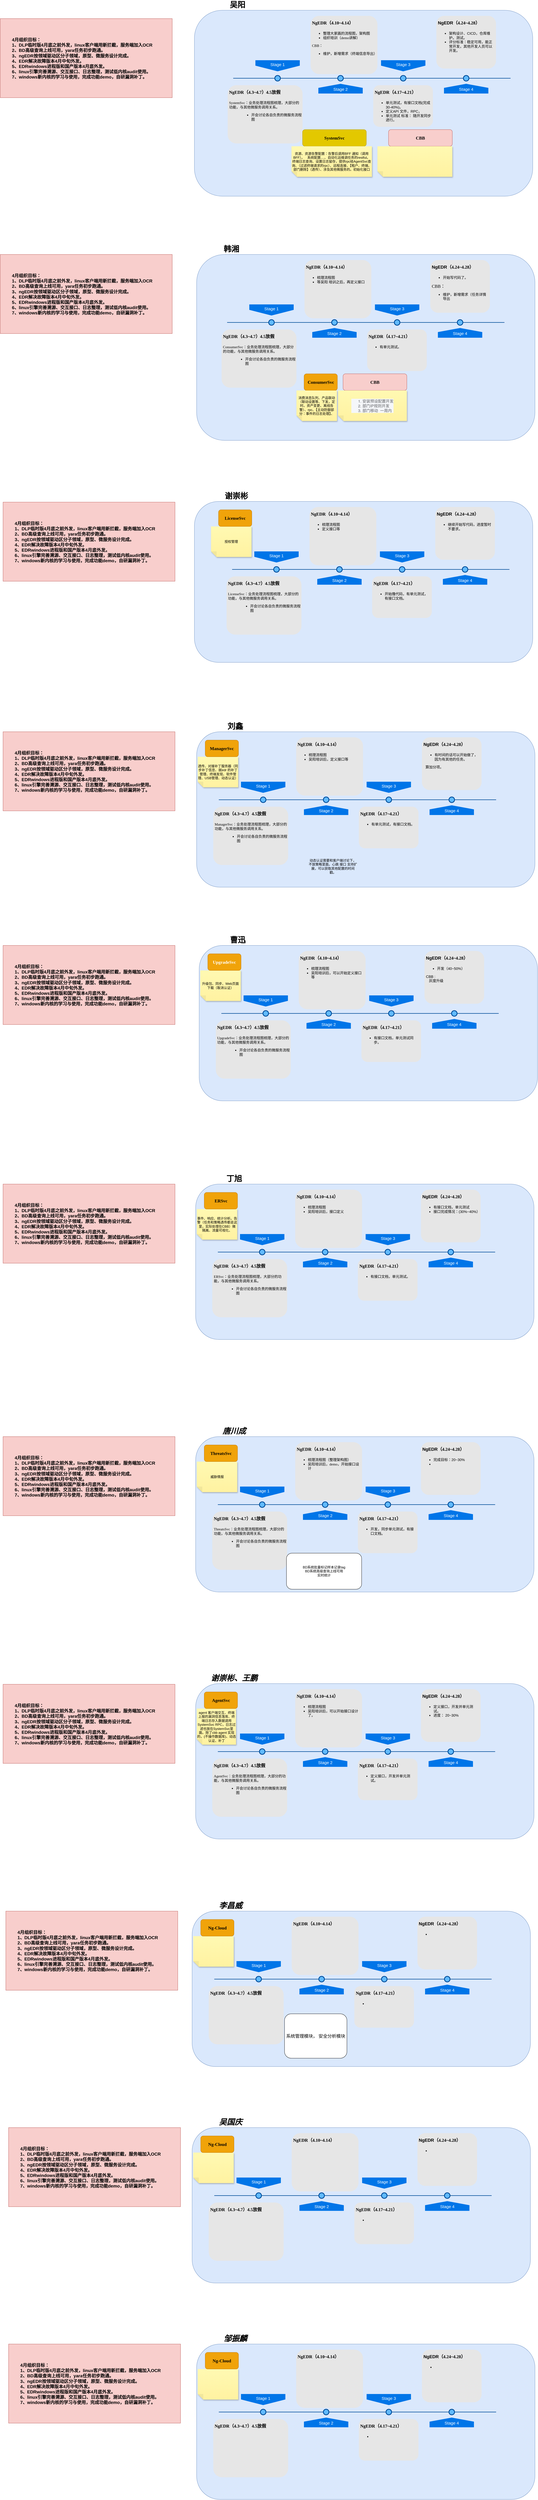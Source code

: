 <mxfile version="21.1.1" type="github">
  <diagram name="Page-1" id="82e54ff1-d628-8f03-85c4-9753963a91cd">
    <mxGraphModel dx="3366" dy="699" grid="1" gridSize="10" guides="1" tooltips="1" connect="1" arrows="1" fold="1" page="1" pageScale="1" pageWidth="1100" pageHeight="850" background="none" math="0" shadow="0">
      <root>
        <mxCell id="0" />
        <mxCell id="1" parent="0" />
        <mxCell id="_DeY0FhmmH7j__y14cy1-1" value="" style="rounded=1;whiteSpace=wrap;html=1;fillColor=#dae8fc;strokeColor=#6c8ebf;" vertex="1" parent="1">
          <mxGeometry x="-640" y="70" width="1220" height="670" as="geometry" />
        </mxCell>
        <mxCell id="4ec97bd9e5d20128-1" value="" style="line;strokeWidth=2;html=1;fillColor=none;fontSize=28;fontColor=#004D99;strokeColor=#004D99;" parent="1" vertex="1">
          <mxGeometry x="-500" y="310" width="1000" height="10" as="geometry" />
        </mxCell>
        <mxCell id="4ec97bd9e5d20128-5" value="Stage 1" style="shape=offPageConnector;whiteSpace=wrap;html=1;fillColor=#0075E8;fontSize=15;fontColor=#FFFFFF;size=0.509;verticalAlign=top;strokeColor=none;" parent="1" vertex="1">
          <mxGeometry x="-420" y="250" width="160" height="40" as="geometry" />
        </mxCell>
        <mxCell id="4ec97bd9e5d20128-6" value="&lt;span&gt;Stage 3&lt;/span&gt;" style="shape=offPageConnector;whiteSpace=wrap;html=1;fillColor=#0075E8;fontSize=15;fontColor=#FFFFFF;size=0.509;verticalAlign=top;strokeColor=none;" parent="1" vertex="1">
          <mxGeometry x="33" y="250" width="160" height="40" as="geometry" />
        </mxCell>
        <mxCell id="4ec97bd9e5d20128-7" value="&lt;span&gt;Stage 2&lt;/span&gt;" style="shape=offPageConnector;whiteSpace=wrap;html=1;fillColor=#0075E8;fontSize=15;fontColor=#FFFFFF;size=0.418;flipV=1;verticalAlign=bottom;strokeColor=none;spacingBottom=4;" parent="1" vertex="1">
          <mxGeometry x="-193" y="335" width="160" height="35" as="geometry" />
        </mxCell>
        <mxCell id="4ec97bd9e5d20128-8" value="&lt;span&gt;Stage 4&lt;/span&gt;" style="shape=offPageConnector;whiteSpace=wrap;html=1;fillColor=#0075E8;fontSize=15;fontColor=#FFFFFF;size=0.418;flipV=1;verticalAlign=bottom;strokeColor=none;spacingBottom=4;" parent="1" vertex="1">
          <mxGeometry x="260" y="335" width="160" height="35" as="geometry" />
        </mxCell>
        <mxCell id="4ec97bd9e5d20128-9" value="" style="ellipse;whiteSpace=wrap;html=1;fillColor=#61BAFF;fontSize=28;fontColor=#004D99;strokeWidth=3;strokeColor=#004D99;" parent="1" vertex="1">
          <mxGeometry x="-350" y="305" width="20" height="20" as="geometry" />
        </mxCell>
        <mxCell id="4ec97bd9e5d20128-10" value="" style="ellipse;whiteSpace=wrap;html=1;fillColor=#61BAFF;fontSize=28;fontColor=#004D99;strokeWidth=3;strokeColor=#004D99;" parent="1" vertex="1">
          <mxGeometry x="-123" y="305" width="20" height="20" as="geometry" />
        </mxCell>
        <mxCell id="4ec97bd9e5d20128-11" value="" style="ellipse;whiteSpace=wrap;html=1;fillColor=#61BAFF;fontSize=28;fontColor=#004D99;strokeWidth=3;strokeColor=#004D99;" parent="1" vertex="1">
          <mxGeometry x="103" y="305" width="20" height="20" as="geometry" />
        </mxCell>
        <mxCell id="4ec97bd9e5d20128-13" value="" style="ellipse;whiteSpace=wrap;html=1;fillColor=#61BAFF;fontSize=28;fontColor=#004D99;strokeWidth=3;strokeColor=#004D99;" parent="1" vertex="1">
          <mxGeometry x="330" y="305" width="20" height="20" as="geometry" />
        </mxCell>
        <mxCell id="4ec97bd9e5d20128-14" value="&lt;h1&gt;&lt;font style=&quot;font-size: 16px;&quot;&gt;NgEDR（4.3~4.7）4.5放假&lt;/font&gt;&lt;/h1&gt;&lt;p style=&quot;&quot;&gt;SystemSvc：业务处理流程图梳理，大部分的功能，与其他微服务调用关系。&lt;/p&gt;&lt;blockquote style=&quot;margin: 0 0 0 40px; border: none; padding: 0px;&quot;&gt;&lt;p style=&quot;&quot;&gt;&lt;/p&gt;&lt;p style=&quot;&quot;&gt;&lt;/p&gt;&lt;ul&gt;&lt;li&gt;开会讨论各自负责的微服务流程图&lt;/li&gt;&lt;/ul&gt;&lt;p&gt;&lt;/p&gt;&lt;p&gt;&lt;/p&gt;&lt;/blockquote&gt;&lt;p style=&quot;&quot;&gt;&lt;br&gt;&lt;/p&gt;" style="text;html=1;spacing=5;spacingTop=-20;whiteSpace=wrap;overflow=hidden;strokeColor=none;strokeWidth=3;fillColor=#E6E6E6;fontSize=13;fontColor=#000000;align=left;rounded=1;fontFamily=Comic Sans MS;" parent="1" vertex="1">
          <mxGeometry x="-520" y="340" width="270" height="210" as="geometry" />
        </mxCell>
        <mxCell id="4ec97bd9e5d20128-16" value="&lt;h1&gt;&lt;font face=&quot;Comic Sans MS&quot; style=&quot;font-size: 16px;&quot;&gt;NgEDR（4.10~4.14）&lt;/font&gt;&lt;/h1&gt;&lt;ul&gt;&lt;li&gt;&lt;span style=&quot;background-color: initial; font-family: &amp;quot;Comic Sans MS&amp;quot;;&quot;&gt;整理大家画的流程图，架构图&lt;/span&gt;&lt;/li&gt;&lt;li&gt;&lt;span style=&quot;font-family: &amp;quot;Comic Sans MS&amp;quot;; background-color: initial;&quot;&gt;组织培训（demo讲解）&lt;/span&gt;&lt;/li&gt;&lt;/ul&gt;&lt;div&gt;&lt;font style=&quot;font-size: 13px;&quot; face=&quot;Comic Sans MS&quot;&gt;CBB：&lt;/font&gt;&lt;/div&gt;&lt;div&gt;&lt;ul&gt;&lt;li&gt;&lt;font style=&quot;font-size: 13px;&quot; face=&quot;Comic Sans MS&quot;&gt;维护，新增需求（终端信息导出）&lt;/font&gt;&lt;/li&gt;&lt;/ul&gt;&lt;/div&gt;" style="text;html=1;spacing=5;spacingTop=-20;whiteSpace=wrap;overflow=hidden;strokeColor=none;strokeWidth=3;fillColor=#E6E6E6;fontSize=13;fontColor=#000000;align=left;rounded=1;" parent="1" vertex="1">
          <mxGeometry x="-221" y="90" width="241" height="210" as="geometry" />
        </mxCell>
        <mxCell id="4ec97bd9e5d20128-17" value="&lt;h1&gt;&lt;font style=&quot;font-size: 16px;&quot; face=&quot;Comic Sans MS&quot;&gt;NgEDR（4.17~4.21）&lt;/font&gt;&lt;/h1&gt;&lt;p&gt;&lt;/p&gt;&lt;ul&gt;&lt;li&gt;单元测试，有接口文档(完成30-40%)。&lt;/li&gt;&lt;li&gt;定义API 文件，RPC，&lt;/li&gt;&lt;li&gt;单元测试 标准： 随开发同步进行。&lt;/li&gt;&lt;/ul&gt;&lt;p&gt;&lt;/p&gt;" style="text;html=1;spacing=5;spacingTop=-20;whiteSpace=wrap;overflow=hidden;strokeColor=none;strokeWidth=3;fillColor=#E6E6E6;fontSize=13;fontColor=#000000;align=left;rounded=1;" parent="1" vertex="1">
          <mxGeometry x="5" y="340" width="215" height="150" as="geometry" />
        </mxCell>
        <mxCell id="4ec97bd9e5d20128-18" value="&lt;h1&gt;&lt;font style=&quot;font-size: 16px;&quot;&gt;NgEDR&lt;font face=&quot;Comic Sans MS&quot;&gt;（4.24~4.28）&lt;/font&gt;&lt;/font&gt;&lt;/h1&gt;&lt;ul style=&quot;border-color: var(--border-color);&quot;&gt;&lt;li style=&quot;border-color: var(--border-color);&quot;&gt;架构设计、CICD，仓库维护。测试。&lt;/li&gt;&lt;li style=&quot;border-color: var(--border-color);&quot;&gt;评分标准：稳定可用，能正常开发，其他开发人员可以开发。&lt;/li&gt;&lt;/ul&gt;" style="text;html=1;spacing=5;spacingTop=-20;whiteSpace=wrap;overflow=hidden;strokeColor=none;strokeWidth=3;fillColor=#E6E6E6;fontSize=13;fontColor=#000000;align=left;rounded=1;" parent="1" vertex="1">
          <mxGeometry x="232.5" y="90" width="215" height="190" as="geometry" />
        </mxCell>
        <mxCell id="_DeY0FhmmH7j__y14cy1-2" value="&lt;font size=&quot;1&quot; style=&quot;&quot;&gt;&lt;b style=&quot;font-size: 28px;&quot;&gt;吴阳&lt;/b&gt;&lt;/font&gt;" style="text;strokeColor=none;align=center;fillColor=none;html=1;verticalAlign=middle;whiteSpace=wrap;rounded=0;" vertex="1" parent="1">
          <mxGeometry x="-658" y="50" width="347" as="geometry" />
        </mxCell>
        <mxCell id="_DeY0FhmmH7j__y14cy1-4" value="&lt;font style=&quot;font-size: 16px;&quot; face=&quot;Comic Sans MS&quot;&gt;&lt;b&gt;SystemSvc&lt;/b&gt;&lt;/font&gt;" style="rounded=1;whiteSpace=wrap;html=1;fillColor=#e3c800;fontColor=#000000;strokeColor=#B09500;" vertex="1" parent="1">
          <mxGeometry x="-250" y="500" width="230" height="60" as="geometry" />
        </mxCell>
        <mxCell id="_DeY0FhmmH7j__y14cy1-5" value="资源、资源告警配置：告警后调用BFF 通知（调用BFF）。&amp;nbsp; &amp;nbsp;系统配置....、自动化运维调任务的restful。终端日志查询、设置日志留存，提供rpc给AgentSvc查询、（过滤终端请求的rpc）、远程连接、【租户、终端、部门删除】（透传）、涉及其他微服务的。初始化接口" style="shape=note;whiteSpace=wrap;html=1;backgroundOutline=1;fontColor=#000000;darkOpacity=0.05;fillColor=#FFF9B2;strokeColor=none;fillStyle=solid;direction=west;gradientDirection=north;gradientColor=#FFF2A1;shadow=1;size=20;pointerEvents=1;" vertex="1" parent="1">
          <mxGeometry x="-290" y="560" width="290" height="110" as="geometry" />
        </mxCell>
        <mxCell id="_DeY0FhmmH7j__y14cy1-6" value="&lt;font style=&quot;font-size: 16px;&quot; face=&quot;Comic Sans MS&quot;&gt;&lt;b&gt;CBB&lt;/b&gt;&lt;/font&gt;" style="rounded=1;whiteSpace=wrap;html=1;fillColor=#f8cecc;strokeColor=#b85450;" vertex="1" parent="1">
          <mxGeometry x="60" y="500" width="230" height="60" as="geometry" />
        </mxCell>
        <mxCell id="_DeY0FhmmH7j__y14cy1-7" value="" style="shape=note;whiteSpace=wrap;html=1;backgroundOutline=1;fontColor=#000000;darkOpacity=0.05;fillColor=#FFF9B2;strokeColor=none;fillStyle=solid;direction=west;gradientDirection=north;gradientColor=#FFF2A1;shadow=1;size=20;pointerEvents=1;" vertex="1" parent="1">
          <mxGeometry x="20" y="560" width="270" height="110" as="geometry" />
        </mxCell>
        <mxCell id="_DeY0FhmmH7j__y14cy1-8" value="" style="rounded=1;whiteSpace=wrap;html=1;fillColor=#dae8fc;strokeColor=#6c8ebf;" vertex="1" parent="1">
          <mxGeometry x="-632" y="950" width="1220" height="670" as="geometry" />
        </mxCell>
        <mxCell id="_DeY0FhmmH7j__y14cy1-9" value="" style="line;strokeWidth=2;html=1;fillColor=none;fontSize=28;fontColor=#004D99;strokeColor=#004D99;" vertex="1" parent="1">
          <mxGeometry x="-522" y="1190" width="1000" height="10" as="geometry" />
        </mxCell>
        <mxCell id="_DeY0FhmmH7j__y14cy1-10" value="Stage 1" style="shape=offPageConnector;whiteSpace=wrap;html=1;fillColor=#0075E8;fontSize=15;fontColor=#FFFFFF;size=0.509;verticalAlign=top;strokeColor=none;" vertex="1" parent="1">
          <mxGeometry x="-442" y="1130" width="160" height="40" as="geometry" />
        </mxCell>
        <mxCell id="_DeY0FhmmH7j__y14cy1-11" value="&lt;span&gt;Stage 3&lt;/span&gt;" style="shape=offPageConnector;whiteSpace=wrap;html=1;fillColor=#0075E8;fontSize=15;fontColor=#FFFFFF;size=0.509;verticalAlign=top;strokeColor=none;" vertex="1" parent="1">
          <mxGeometry x="11" y="1130" width="160" height="40" as="geometry" />
        </mxCell>
        <mxCell id="_DeY0FhmmH7j__y14cy1-12" value="&lt;span&gt;Stage 2&lt;/span&gt;" style="shape=offPageConnector;whiteSpace=wrap;html=1;fillColor=#0075E8;fontSize=15;fontColor=#FFFFFF;size=0.418;flipV=1;verticalAlign=bottom;strokeColor=none;spacingBottom=4;" vertex="1" parent="1">
          <mxGeometry x="-215" y="1215" width="160" height="35" as="geometry" />
        </mxCell>
        <mxCell id="_DeY0FhmmH7j__y14cy1-13" value="&lt;span&gt;Stage 4&lt;/span&gt;" style="shape=offPageConnector;whiteSpace=wrap;html=1;fillColor=#0075E8;fontSize=15;fontColor=#FFFFFF;size=0.418;flipV=1;verticalAlign=bottom;strokeColor=none;spacingBottom=4;" vertex="1" parent="1">
          <mxGeometry x="238" y="1215" width="160" height="35" as="geometry" />
        </mxCell>
        <mxCell id="_DeY0FhmmH7j__y14cy1-14" value="" style="ellipse;whiteSpace=wrap;html=1;fillColor=#61BAFF;fontSize=28;fontColor=#004D99;strokeWidth=3;strokeColor=#004D99;" vertex="1" parent="1">
          <mxGeometry x="-372" y="1185" width="20" height="20" as="geometry" />
        </mxCell>
        <mxCell id="_DeY0FhmmH7j__y14cy1-15" value="" style="ellipse;whiteSpace=wrap;html=1;fillColor=#61BAFF;fontSize=28;fontColor=#004D99;strokeWidth=3;strokeColor=#004D99;" vertex="1" parent="1">
          <mxGeometry x="-145" y="1185" width="20" height="20" as="geometry" />
        </mxCell>
        <mxCell id="_DeY0FhmmH7j__y14cy1-16" value="" style="ellipse;whiteSpace=wrap;html=1;fillColor=#61BAFF;fontSize=28;fontColor=#004D99;strokeWidth=3;strokeColor=#004D99;" vertex="1" parent="1">
          <mxGeometry x="81" y="1185" width="20" height="20" as="geometry" />
        </mxCell>
        <mxCell id="_DeY0FhmmH7j__y14cy1-17" value="" style="ellipse;whiteSpace=wrap;html=1;fillColor=#61BAFF;fontSize=28;fontColor=#004D99;strokeWidth=3;strokeColor=#004D99;" vertex="1" parent="1">
          <mxGeometry x="308" y="1185" width="20" height="20" as="geometry" />
        </mxCell>
        <mxCell id="_DeY0FhmmH7j__y14cy1-18" value="&lt;h1&gt;&lt;font style=&quot;font-size: 16px;&quot;&gt;NgEDR（4.3~4.7）4.5放假&lt;/font&gt;&lt;/h1&gt;&lt;p style=&quot;&quot;&gt;ConsumerSvc：业务处理流程图梳理，大部分的功能，与其他微服务调用关系。&lt;/p&gt;&lt;blockquote style=&quot;margin: 0 0 0 40px; border: none; padding: 0px;&quot;&gt;&lt;p style=&quot;&quot;&gt;&lt;/p&gt;&lt;p style=&quot;&quot;&gt;&lt;/p&gt;&lt;ul&gt;&lt;li&gt;开会讨论各自负责的微服务流程图&lt;/li&gt;&lt;/ul&gt;&lt;p&gt;&lt;/p&gt;&lt;p&gt;&lt;/p&gt;&lt;/blockquote&gt;&lt;p style=&quot;&quot;&gt;&lt;br&gt;&lt;/p&gt;" style="text;html=1;spacing=5;spacingTop=-20;whiteSpace=wrap;overflow=hidden;strokeColor=none;strokeWidth=3;fillColor=#E6E6E6;fontSize=13;fontColor=#000000;align=left;rounded=1;fontFamily=Comic Sans MS;" vertex="1" parent="1">
          <mxGeometry x="-542" y="1220" width="270" height="210" as="geometry" />
        </mxCell>
        <mxCell id="_DeY0FhmmH7j__y14cy1-19" value="&lt;h1&gt;&lt;font face=&quot;Comic Sans MS&quot; style=&quot;font-size: 16px;&quot;&gt;NgEDR（4.10~4.14）&lt;/font&gt;&lt;/h1&gt;&lt;ul&gt;&lt;li&gt;&lt;font face=&quot;Comic Sans MS&quot;&gt;梳理流程图&lt;/font&gt;&lt;/li&gt;&lt;li&gt;&lt;font face=&quot;Comic Sans MS&quot;&gt;等吴阳 培训之后，再定义接口&lt;/font&gt;&lt;/li&gt;&lt;/ul&gt;&lt;div&gt;&lt;/div&gt;" style="text;html=1;spacing=5;spacingTop=-20;whiteSpace=wrap;overflow=hidden;strokeColor=none;strokeWidth=3;fillColor=#E6E6E6;fontSize=13;fontColor=#000000;align=left;rounded=1;" vertex="1" parent="1">
          <mxGeometry x="-243" y="970" width="241" height="210" as="geometry" />
        </mxCell>
        <mxCell id="_DeY0FhmmH7j__y14cy1-20" value="&lt;h1&gt;&lt;font style=&quot;font-size: 16px;&quot; face=&quot;Comic Sans MS&quot;&gt;NgEDR（4.17~4.21）&lt;/font&gt;&lt;/h1&gt;&lt;p&gt;&lt;/p&gt;&lt;ul&gt;&lt;li&gt;有单元测试。&lt;/li&gt;&lt;/ul&gt;&lt;p&gt;&lt;/p&gt;" style="text;html=1;spacing=5;spacingTop=-20;whiteSpace=wrap;overflow=hidden;strokeColor=none;strokeWidth=3;fillColor=#E6E6E6;fontSize=13;fontColor=#000000;align=left;rounded=1;" vertex="1" parent="1">
          <mxGeometry x="-17" y="1220" width="215" height="150" as="geometry" />
        </mxCell>
        <mxCell id="_DeY0FhmmH7j__y14cy1-21" value="&lt;h1&gt;&lt;font style=&quot;font-size: 16px;&quot;&gt;NgEDR&lt;font face=&quot;Comic Sans MS&quot;&gt;（4.24~4.28）&lt;/font&gt;&lt;/font&gt;&lt;/h1&gt;&lt;ul style=&quot;border-color: var(--border-color);&quot;&gt;&lt;li style=&quot;border-color: var(--border-color);&quot;&gt;开始写代码了。&lt;/li&gt;&lt;/ul&gt;&lt;div&gt;&lt;font style=&quot;font-size: 16px;&quot; face=&quot;Comic Sans MS&quot;&gt;CBB：&lt;/font&gt;&lt;/div&gt;&lt;div&gt;&lt;ul&gt;&lt;li&gt;&lt;span style=&quot;font-family: &amp;quot;Comic Sans MS&amp;quot;; background-color: initial;&quot;&gt;维护，新增需求（任务详情导出&lt;/span&gt;&lt;/li&gt;&lt;/ul&gt;&lt;/div&gt;" style="text;html=1;spacing=5;spacingTop=-20;whiteSpace=wrap;overflow=hidden;strokeColor=none;strokeWidth=3;fillColor=#E6E6E6;fontSize=13;fontColor=#000000;align=left;rounded=1;" vertex="1" parent="1">
          <mxGeometry x="210.5" y="970" width="215" height="190" as="geometry" />
        </mxCell>
        <mxCell id="_DeY0FhmmH7j__y14cy1-22" value="&lt;span style=&quot;font-size: 28px;&quot;&gt;&lt;b&gt;韩湘&lt;/b&gt;&lt;/span&gt;" style="text;strokeColor=none;align=center;fillColor=none;html=1;verticalAlign=middle;whiteSpace=wrap;rounded=0;" vertex="1" parent="1">
          <mxGeometry x="-680" y="930" width="347" as="geometry" />
        </mxCell>
        <mxCell id="_DeY0FhmmH7j__y14cy1-25" value="&lt;font style=&quot;font-size: 16px;&quot; face=&quot;Comic Sans MS&quot;&gt;&lt;b&gt;CBB&lt;/b&gt;&lt;/font&gt;" style="rounded=1;whiteSpace=wrap;html=1;fillColor=#f8cecc;strokeColor=#b85450;" vertex="1" parent="1">
          <mxGeometry x="-104" y="1380" width="230" height="60" as="geometry" />
        </mxCell>
        <mxCell id="_DeY0FhmmH7j__y14cy1-26" value="&lt;ol style=&quot;box-sizing: inherit; color: rgb(96, 98, 102); font-family: &amp;quot;Helvetica Neue&amp;quot;, Helvetica, &amp;quot;PingFang SC&amp;quot;, &amp;quot;Hiragino Sans GB&amp;quot;, &amp;quot;Microsoft YaHei&amp;quot;, Arial, sans-serif; font-size: 14px; text-align: left; background-color: rgb(245, 247, 250);&quot;&gt;&lt;li style=&quot;box-sizing: inherit;&quot;&gt;安装预设配置开发&lt;/li&gt;&lt;li style=&quot;box-sizing: inherit;&quot;&gt;部门IP规则开发&lt;/li&gt;&lt;li style=&quot;box-sizing: inherit;&quot;&gt;部门移动&amp;nbsp; 一周内&lt;/li&gt;&lt;/ol&gt;" style="shape=note;whiteSpace=wrap;html=1;backgroundOutline=1;fontColor=#000000;darkOpacity=0.05;fillColor=#FFF9B2;strokeColor=none;fillStyle=solid;direction=west;gradientDirection=north;gradientColor=#FFF2A1;shadow=1;size=20;pointerEvents=1;" vertex="1" parent="1">
          <mxGeometry x="-122" y="1440" width="248" height="110" as="geometry" />
        </mxCell>
        <mxCell id="_DeY0FhmmH7j__y14cy1-27" value="&lt;font style=&quot;font-size: 16px;&quot; face=&quot;Comic Sans MS&quot;&gt;&lt;b&gt;ConsumerSvc&lt;/b&gt;&lt;/font&gt;" style="rounded=1;whiteSpace=wrap;html=1;fillColor=#f0a30a;fontColor=#000000;strokeColor=#BD7000;" vertex="1" parent="1">
          <mxGeometry x="-244.5" y="1380" width="120" height="60" as="geometry" />
        </mxCell>
        <mxCell id="_DeY0FhmmH7j__y14cy1-28" value="消费消息队列、产品联动（联动设置等、下发，定时。资产变更、离线告警）、rpc、【主动防御部分：事件的日志处理】、" style="shape=note;whiteSpace=wrap;html=1;backgroundOutline=1;fontColor=#000000;darkOpacity=0.05;fillColor=#FFF9B2;strokeColor=none;fillStyle=solid;direction=west;gradientDirection=north;gradientColor=#FFF2A1;shadow=1;size=20;pointerEvents=1;" vertex="1" parent="1">
          <mxGeometry x="-272" y="1440" width="146" height="110" as="geometry" />
        </mxCell>
        <mxCell id="_DeY0FhmmH7j__y14cy1-29" value="" style="rounded=1;whiteSpace=wrap;html=1;fillColor=#dae8fc;strokeColor=#6c8ebf;" vertex="1" parent="1">
          <mxGeometry x="-640" y="1840" width="1220" height="580" as="geometry" />
        </mxCell>
        <mxCell id="_DeY0FhmmH7j__y14cy1-30" value="" style="line;strokeWidth=2;html=1;fillColor=none;fontSize=28;fontColor=#004D99;strokeColor=#004D99;" vertex="1" parent="1">
          <mxGeometry x="-504" y="2080" width="1000" height="10" as="geometry" />
        </mxCell>
        <mxCell id="_DeY0FhmmH7j__y14cy1-31" value="Stage 1" style="shape=offPageConnector;whiteSpace=wrap;html=1;fillColor=#0075E8;fontSize=15;fontColor=#FFFFFF;size=0.509;verticalAlign=top;strokeColor=none;" vertex="1" parent="1">
          <mxGeometry x="-424" y="2020" width="160" height="40" as="geometry" />
        </mxCell>
        <mxCell id="_DeY0FhmmH7j__y14cy1-32" value="&lt;span&gt;Stage 3&lt;/span&gt;" style="shape=offPageConnector;whiteSpace=wrap;html=1;fillColor=#0075E8;fontSize=15;fontColor=#FFFFFF;size=0.509;verticalAlign=top;strokeColor=none;" vertex="1" parent="1">
          <mxGeometry x="29" y="2020" width="160" height="40" as="geometry" />
        </mxCell>
        <mxCell id="_DeY0FhmmH7j__y14cy1-33" value="&lt;span&gt;Stage 2&lt;/span&gt;" style="shape=offPageConnector;whiteSpace=wrap;html=1;fillColor=#0075E8;fontSize=15;fontColor=#FFFFFF;size=0.418;flipV=1;verticalAlign=bottom;strokeColor=none;spacingBottom=4;" vertex="1" parent="1">
          <mxGeometry x="-197" y="2105" width="160" height="35" as="geometry" />
        </mxCell>
        <mxCell id="_DeY0FhmmH7j__y14cy1-34" value="&lt;span&gt;Stage 4&lt;/span&gt;" style="shape=offPageConnector;whiteSpace=wrap;html=1;fillColor=#0075E8;fontSize=15;fontColor=#FFFFFF;size=0.418;flipV=1;verticalAlign=bottom;strokeColor=none;spacingBottom=4;" vertex="1" parent="1">
          <mxGeometry x="256" y="2105" width="160" height="35" as="geometry" />
        </mxCell>
        <mxCell id="_DeY0FhmmH7j__y14cy1-35" value="" style="ellipse;whiteSpace=wrap;html=1;fillColor=#61BAFF;fontSize=28;fontColor=#004D99;strokeWidth=3;strokeColor=#004D99;" vertex="1" parent="1">
          <mxGeometry x="-354" y="2075" width="20" height="20" as="geometry" />
        </mxCell>
        <mxCell id="_DeY0FhmmH7j__y14cy1-36" value="" style="ellipse;whiteSpace=wrap;html=1;fillColor=#61BAFF;fontSize=28;fontColor=#004D99;strokeWidth=3;strokeColor=#004D99;" vertex="1" parent="1">
          <mxGeometry x="-127" y="2075" width="20" height="20" as="geometry" />
        </mxCell>
        <mxCell id="_DeY0FhmmH7j__y14cy1-37" value="" style="ellipse;whiteSpace=wrap;html=1;fillColor=#61BAFF;fontSize=28;fontColor=#004D99;strokeWidth=3;strokeColor=#004D99;" vertex="1" parent="1">
          <mxGeometry x="99" y="2075" width="20" height="20" as="geometry" />
        </mxCell>
        <mxCell id="_DeY0FhmmH7j__y14cy1-38" value="" style="ellipse;whiteSpace=wrap;html=1;fillColor=#61BAFF;fontSize=28;fontColor=#004D99;strokeWidth=3;strokeColor=#004D99;" vertex="1" parent="1">
          <mxGeometry x="326" y="2075" width="20" height="20" as="geometry" />
        </mxCell>
        <mxCell id="_DeY0FhmmH7j__y14cy1-39" value="&lt;h1&gt;&lt;font style=&quot;font-size: 16px;&quot;&gt;NgEDR（4.3~4.7）4.5放假&lt;/font&gt;&lt;/h1&gt;&lt;p style=&quot;&quot;&gt;LicenseSvc：业务处理流程图梳理，大部分的功能，与其他微服务调用关系。&lt;/p&gt;&lt;blockquote style=&quot;margin: 0 0 0 40px; border: none; padding: 0px;&quot;&gt;&lt;p style=&quot;&quot;&gt;&lt;/p&gt;&lt;p style=&quot;&quot;&gt;&lt;/p&gt;&lt;ul&gt;&lt;li&gt;开会讨论各自负责的微服务流程图&lt;/li&gt;&lt;/ul&gt;&lt;p&gt;&lt;/p&gt;&lt;p&gt;&lt;/p&gt;&lt;/blockquote&gt;&lt;p style=&quot;&quot;&gt;&lt;br&gt;&lt;/p&gt;" style="text;html=1;spacing=5;spacingTop=-20;whiteSpace=wrap;overflow=hidden;strokeColor=none;strokeWidth=3;fillColor=#E6E6E6;fontSize=13;fontColor=#000000;align=left;rounded=1;fontFamily=Comic Sans MS;" vertex="1" parent="1">
          <mxGeometry x="-524" y="2110" width="270" height="210" as="geometry" />
        </mxCell>
        <mxCell id="_DeY0FhmmH7j__y14cy1-40" value="&lt;h1&gt;&lt;font face=&quot;Comic Sans MS&quot; style=&quot;font-size: 16px;&quot;&gt;NgEDR（4.10~4.14）&lt;/font&gt;&lt;/h1&gt;&lt;ul&gt;&lt;li&gt;&lt;font face=&quot;Comic Sans MS&quot;&gt;梳理流程图&lt;/font&gt;&lt;/li&gt;&lt;li&gt;&lt;font face=&quot;Comic Sans MS&quot;&gt;定义接口等&lt;/font&gt;&lt;/li&gt;&lt;/ul&gt;&lt;div&gt;&lt;/div&gt;" style="text;html=1;spacing=5;spacingTop=-20;whiteSpace=wrap;overflow=hidden;strokeColor=none;strokeWidth=3;fillColor=#E6E6E6;fontSize=13;fontColor=#000000;align=left;rounded=1;" vertex="1" parent="1">
          <mxGeometry x="-225" y="1860" width="241" height="210" as="geometry" />
        </mxCell>
        <mxCell id="_DeY0FhmmH7j__y14cy1-41" value="&lt;h1&gt;&lt;font style=&quot;font-size: 16px;&quot; face=&quot;Comic Sans MS&quot;&gt;NgEDR（4.17~4.21）&lt;/font&gt;&lt;/h1&gt;&lt;p&gt;&lt;/p&gt;&lt;ul&gt;&lt;li&gt;开始撸代码，有单元测试，有接口文档。&lt;/li&gt;&lt;/ul&gt;&lt;p&gt;&lt;/p&gt;" style="text;html=1;spacing=5;spacingTop=-20;whiteSpace=wrap;overflow=hidden;strokeColor=none;strokeWidth=3;fillColor=#E6E6E6;fontSize=13;fontColor=#000000;align=left;rounded=1;" vertex="1" parent="1">
          <mxGeometry x="1" y="2110" width="215" height="150" as="geometry" />
        </mxCell>
        <mxCell id="_DeY0FhmmH7j__y14cy1-42" value="&lt;h1&gt;&lt;font style=&quot;font-size: 16px;&quot;&gt;NgEDR&lt;font face=&quot;Comic Sans MS&quot;&gt;（4.24~4.28）&lt;/font&gt;&lt;/font&gt;&lt;/h1&gt;&lt;ul style=&quot;border-color: var(--border-color);&quot;&gt;&lt;li style=&quot;border-color: var(--border-color);&quot;&gt;继续开始写代码，进度暂时不要求。&lt;/li&gt;&lt;/ul&gt;&lt;div&gt;&lt;br&gt;&lt;/div&gt;" style="text;html=1;spacing=5;spacingTop=-20;whiteSpace=wrap;overflow=hidden;strokeColor=none;strokeWidth=3;fillColor=#E6E6E6;fontSize=13;fontColor=#000000;align=left;rounded=1;" vertex="1" parent="1">
          <mxGeometry x="228.5" y="1860" width="215" height="190" as="geometry" />
        </mxCell>
        <mxCell id="_DeY0FhmmH7j__y14cy1-43" value="&lt;span style=&quot;font-size: 28px;&quot;&gt;&lt;b&gt;谢崇彬&lt;/b&gt;&lt;/span&gt;" style="text;strokeColor=none;align=center;fillColor=none;html=1;verticalAlign=middle;whiteSpace=wrap;rounded=0;" vertex="1" parent="1">
          <mxGeometry x="-662" y="1820" width="347" as="geometry" />
        </mxCell>
        <mxCell id="_DeY0FhmmH7j__y14cy1-47" value="授权管理" style="shape=note;whiteSpace=wrap;html=1;backgroundOutline=1;fontColor=#000000;darkOpacity=0.05;fillColor=#FFF9B2;strokeColor=none;fillStyle=solid;direction=west;gradientDirection=north;gradientColor=#FFF2A1;shadow=1;size=20;pointerEvents=1;" vertex="1" parent="1">
          <mxGeometry x="-580" y="1930" width="146" height="110" as="geometry" />
        </mxCell>
        <mxCell id="_DeY0FhmmH7j__y14cy1-48" value="&lt;font style=&quot;font-size: 16px;&quot; face=&quot;Comic Sans MS&quot;&gt;&lt;b&gt;LicenseSvc&lt;/b&gt;&lt;/font&gt;" style="rounded=1;whiteSpace=wrap;html=1;fillColor=#f0a30a;fontColor=#000000;strokeColor=#BD7000;" vertex="1" parent="1">
          <mxGeometry x="-553" y="1870" width="120" height="60" as="geometry" />
        </mxCell>
        <mxCell id="_DeY0FhmmH7j__y14cy1-49" value="" style="rounded=1;whiteSpace=wrap;html=1;fillColor=#dae8fc;strokeColor=#6c8ebf;" vertex="1" parent="1">
          <mxGeometry x="-632" y="2670" width="1220" height="560" as="geometry" />
        </mxCell>
        <mxCell id="_DeY0FhmmH7j__y14cy1-50" value="" style="line;strokeWidth=2;html=1;fillColor=none;fontSize=28;fontColor=#004D99;strokeColor=#004D99;" vertex="1" parent="1">
          <mxGeometry x="-552" y="2910" width="1000" height="10" as="geometry" />
        </mxCell>
        <mxCell id="_DeY0FhmmH7j__y14cy1-51" value="Stage 1" style="shape=offPageConnector;whiteSpace=wrap;html=1;fillColor=#0075E8;fontSize=15;fontColor=#FFFFFF;size=0.509;verticalAlign=top;strokeColor=none;" vertex="1" parent="1">
          <mxGeometry x="-472" y="2850" width="160" height="40" as="geometry" />
        </mxCell>
        <mxCell id="_DeY0FhmmH7j__y14cy1-52" value="&lt;span&gt;Stage 3&lt;/span&gt;" style="shape=offPageConnector;whiteSpace=wrap;html=1;fillColor=#0075E8;fontSize=15;fontColor=#FFFFFF;size=0.509;verticalAlign=top;strokeColor=none;" vertex="1" parent="1">
          <mxGeometry x="-19" y="2850" width="160" height="40" as="geometry" />
        </mxCell>
        <mxCell id="_DeY0FhmmH7j__y14cy1-53" value="&lt;span&gt;Stage 2&lt;/span&gt;" style="shape=offPageConnector;whiteSpace=wrap;html=1;fillColor=#0075E8;fontSize=15;fontColor=#FFFFFF;size=0.418;flipV=1;verticalAlign=bottom;strokeColor=none;spacingBottom=4;" vertex="1" parent="1">
          <mxGeometry x="-245" y="2935" width="160" height="35" as="geometry" />
        </mxCell>
        <mxCell id="_DeY0FhmmH7j__y14cy1-54" value="&lt;span&gt;Stage 4&lt;/span&gt;" style="shape=offPageConnector;whiteSpace=wrap;html=1;fillColor=#0075E8;fontSize=15;fontColor=#FFFFFF;size=0.418;flipV=1;verticalAlign=bottom;strokeColor=none;spacingBottom=4;" vertex="1" parent="1">
          <mxGeometry x="208" y="2935" width="160" height="35" as="geometry" />
        </mxCell>
        <mxCell id="_DeY0FhmmH7j__y14cy1-55" value="" style="ellipse;whiteSpace=wrap;html=1;fillColor=#61BAFF;fontSize=28;fontColor=#004D99;strokeWidth=3;strokeColor=#004D99;" vertex="1" parent="1">
          <mxGeometry x="-402" y="2905" width="20" height="20" as="geometry" />
        </mxCell>
        <mxCell id="_DeY0FhmmH7j__y14cy1-56" value="" style="ellipse;whiteSpace=wrap;html=1;fillColor=#61BAFF;fontSize=28;fontColor=#004D99;strokeWidth=3;strokeColor=#004D99;" vertex="1" parent="1">
          <mxGeometry x="-175" y="2905" width="20" height="20" as="geometry" />
        </mxCell>
        <mxCell id="_DeY0FhmmH7j__y14cy1-57" value="" style="ellipse;whiteSpace=wrap;html=1;fillColor=#61BAFF;fontSize=28;fontColor=#004D99;strokeWidth=3;strokeColor=#004D99;" vertex="1" parent="1">
          <mxGeometry x="51" y="2905" width="20" height="20" as="geometry" />
        </mxCell>
        <mxCell id="_DeY0FhmmH7j__y14cy1-58" value="" style="ellipse;whiteSpace=wrap;html=1;fillColor=#61BAFF;fontSize=28;fontColor=#004D99;strokeWidth=3;strokeColor=#004D99;" vertex="1" parent="1">
          <mxGeometry x="278" y="2905" width="20" height="20" as="geometry" />
        </mxCell>
        <mxCell id="_DeY0FhmmH7j__y14cy1-59" value="&lt;h1&gt;&lt;font style=&quot;font-size: 16px;&quot;&gt;NgEDR（4.3~4.7）4.5放假&lt;/font&gt;&lt;/h1&gt;&lt;p style=&quot;&quot;&gt;ManagerSvc：业务处理流程图梳理，大部分的功能，与其他微服务调用关系。&lt;/p&gt;&lt;blockquote style=&quot;margin: 0 0 0 40px; border: none; padding: 0px;&quot;&gt;&lt;p style=&quot;&quot;&gt;&lt;/p&gt;&lt;p style=&quot;&quot;&gt;&lt;/p&gt;&lt;ul&gt;&lt;li&gt;开会讨论各自负责的微服务流程图&lt;/li&gt;&lt;/ul&gt;&lt;p&gt;&lt;/p&gt;&lt;p&gt;&lt;/p&gt;&lt;/blockquote&gt;&lt;p style=&quot;&quot;&gt;&lt;br&gt;&lt;/p&gt;" style="text;html=1;spacing=5;spacingTop=-20;whiteSpace=wrap;overflow=hidden;strokeColor=none;strokeWidth=3;fillColor=#E6E6E6;fontSize=13;fontColor=#000000;align=left;rounded=1;fontFamily=Comic Sans MS;" vertex="1" parent="1">
          <mxGeometry x="-572" y="2940" width="270" height="210" as="geometry" />
        </mxCell>
        <mxCell id="_DeY0FhmmH7j__y14cy1-60" value="&lt;h1&gt;&lt;font face=&quot;Comic Sans MS&quot; style=&quot;font-size: 16px;&quot;&gt;NgEDR（4.10~4.14）&lt;/font&gt;&lt;/h1&gt;&lt;ul&gt;&lt;li&gt;&lt;font face=&quot;Comic Sans MS&quot;&gt;梳理流程图&lt;/font&gt;&lt;/li&gt;&lt;li&gt;&lt;font face=&quot;Comic Sans MS&quot;&gt;吴阳培训后，定义接口等&lt;/font&gt;&lt;/li&gt;&lt;/ul&gt;&lt;div&gt;&lt;/div&gt;" style="text;html=1;spacing=5;spacingTop=-20;whiteSpace=wrap;overflow=hidden;strokeColor=none;strokeWidth=3;fillColor=#E6E6E6;fontSize=13;fontColor=#000000;align=left;rounded=1;" vertex="1" parent="1">
          <mxGeometry x="-273" y="2690" width="241" height="210" as="geometry" />
        </mxCell>
        <mxCell id="_DeY0FhmmH7j__y14cy1-61" value="&lt;h1&gt;&lt;font style=&quot;font-size: 16px;&quot; face=&quot;Comic Sans MS&quot;&gt;NgEDR（4.17~4.21）&lt;/font&gt;&lt;/h1&gt;&lt;p&gt;&lt;/p&gt;&lt;ul&gt;&lt;li&gt;有单元测试，有接口文档。&lt;/li&gt;&lt;/ul&gt;&lt;p&gt;&lt;/p&gt;" style="text;html=1;spacing=5;spacingTop=-20;whiteSpace=wrap;overflow=hidden;strokeColor=none;strokeWidth=3;fillColor=#E6E6E6;fontSize=13;fontColor=#000000;align=left;rounded=1;" vertex="1" parent="1">
          <mxGeometry x="-47" y="2940" width="215" height="150" as="geometry" />
        </mxCell>
        <mxCell id="_DeY0FhmmH7j__y14cy1-62" value="&lt;h1&gt;&lt;font style=&quot;font-size: 16px;&quot;&gt;NgEDR&lt;font face=&quot;Comic Sans MS&quot;&gt;（4.24~4.28）&lt;/font&gt;&lt;/font&gt;&lt;/h1&gt;&lt;ul style=&quot;border-color: var(--border-color);&quot;&gt;&lt;li style=&quot;border-color: var(--border-color);&quot;&gt;有时间的话可以开始做了，因为有其他的任务。&lt;/li&gt;&lt;/ul&gt;&lt;div&gt;&amp;nbsp; 算加分项。&lt;/div&gt;" style="text;html=1;spacing=5;spacingTop=-20;whiteSpace=wrap;overflow=hidden;strokeColor=none;strokeWidth=3;fillColor=#E6E6E6;fontSize=13;fontColor=#000000;align=left;rounded=1;" vertex="1" parent="1">
          <mxGeometry x="180.5" y="2690" width="215" height="190" as="geometry" />
        </mxCell>
        <mxCell id="_DeY0FhmmH7j__y14cy1-63" value="&lt;span style=&quot;font-size: 28px;&quot;&gt;&lt;b&gt;刘鑫&lt;/b&gt;&lt;/span&gt;" style="text;strokeColor=none;align=center;fillColor=none;html=1;verticalAlign=middle;whiteSpace=wrap;rounded=0;" vertex="1" parent="1">
          <mxGeometry x="-666.5" y="2650" width="347" as="geometry" />
        </mxCell>
        <mxCell id="_DeY0FhmmH7j__y14cy1-64" value="透传、对接补丁服务器（同步补丁信息、就edr 的补丁管理、终端发现、软件管理、USB管理、动态认证）" style="shape=note;whiteSpace=wrap;html=1;backgroundOutline=1;fontColor=#000000;darkOpacity=0.05;fillColor=#FFF9B2;strokeColor=none;fillStyle=solid;direction=west;gradientDirection=north;gradientColor=#FFF2A1;shadow=1;size=20;pointerEvents=1;" vertex="1" parent="1">
          <mxGeometry x="-628" y="2760" width="146" height="110" as="geometry" />
        </mxCell>
        <mxCell id="_DeY0FhmmH7j__y14cy1-65" value="&lt;b style=&quot;border-color: var(--border-color); font-family: &amp;quot;Comic Sans MS&amp;quot;; font-size: 16px;&quot;&gt;ManagerSvc&lt;/b&gt;" style="rounded=1;whiteSpace=wrap;html=1;fillColor=#f0a30a;fontColor=#000000;strokeColor=#BD7000;" vertex="1" parent="1">
          <mxGeometry x="-601" y="2700" width="120" height="60" as="geometry" />
        </mxCell>
        <mxCell id="_DeY0FhmmH7j__y14cy1-67" value="" style="rounded=1;whiteSpace=wrap;html=1;fillColor=#dae8fc;strokeColor=#6c8ebf;" vertex="1" parent="1">
          <mxGeometry x="-622.75" y="3440" width="1220" height="560" as="geometry" />
        </mxCell>
        <mxCell id="_DeY0FhmmH7j__y14cy1-68" value="" style="line;strokeWidth=2;html=1;fillColor=none;fontSize=28;fontColor=#004D99;strokeColor=#004D99;" vertex="1" parent="1">
          <mxGeometry x="-542.75" y="3680" width="1000" height="10" as="geometry" />
        </mxCell>
        <mxCell id="_DeY0FhmmH7j__y14cy1-69" value="Stage 1" style="shape=offPageConnector;whiteSpace=wrap;html=1;fillColor=#0075E8;fontSize=15;fontColor=#FFFFFF;size=0.509;verticalAlign=top;strokeColor=none;" vertex="1" parent="1">
          <mxGeometry x="-462.75" y="3620" width="160" height="40" as="geometry" />
        </mxCell>
        <mxCell id="_DeY0FhmmH7j__y14cy1-70" value="&lt;span&gt;Stage 3&lt;/span&gt;" style="shape=offPageConnector;whiteSpace=wrap;html=1;fillColor=#0075E8;fontSize=15;fontColor=#FFFFFF;size=0.509;verticalAlign=top;strokeColor=none;" vertex="1" parent="1">
          <mxGeometry x="-9.75" y="3620" width="160" height="40" as="geometry" />
        </mxCell>
        <mxCell id="_DeY0FhmmH7j__y14cy1-71" value="&lt;span&gt;Stage 2&lt;/span&gt;" style="shape=offPageConnector;whiteSpace=wrap;html=1;fillColor=#0075E8;fontSize=15;fontColor=#FFFFFF;size=0.418;flipV=1;verticalAlign=bottom;strokeColor=none;spacingBottom=4;" vertex="1" parent="1">
          <mxGeometry x="-235.75" y="3705" width="160" height="35" as="geometry" />
        </mxCell>
        <mxCell id="_DeY0FhmmH7j__y14cy1-72" value="&lt;span&gt;Stage 4&lt;/span&gt;" style="shape=offPageConnector;whiteSpace=wrap;html=1;fillColor=#0075E8;fontSize=15;fontColor=#FFFFFF;size=0.418;flipV=1;verticalAlign=bottom;strokeColor=none;spacingBottom=4;" vertex="1" parent="1">
          <mxGeometry x="217.25" y="3705" width="160" height="35" as="geometry" />
        </mxCell>
        <mxCell id="_DeY0FhmmH7j__y14cy1-73" value="" style="ellipse;whiteSpace=wrap;html=1;fillColor=#61BAFF;fontSize=28;fontColor=#004D99;strokeWidth=3;strokeColor=#004D99;" vertex="1" parent="1">
          <mxGeometry x="-392.75" y="3675" width="20" height="20" as="geometry" />
        </mxCell>
        <mxCell id="_DeY0FhmmH7j__y14cy1-74" value="" style="ellipse;whiteSpace=wrap;html=1;fillColor=#61BAFF;fontSize=28;fontColor=#004D99;strokeWidth=3;strokeColor=#004D99;" vertex="1" parent="1">
          <mxGeometry x="-165.75" y="3675" width="20" height="20" as="geometry" />
        </mxCell>
        <mxCell id="_DeY0FhmmH7j__y14cy1-75" value="" style="ellipse;whiteSpace=wrap;html=1;fillColor=#61BAFF;fontSize=28;fontColor=#004D99;strokeWidth=3;strokeColor=#004D99;" vertex="1" parent="1">
          <mxGeometry x="60.25" y="3675" width="20" height="20" as="geometry" />
        </mxCell>
        <mxCell id="_DeY0FhmmH7j__y14cy1-76" value="" style="ellipse;whiteSpace=wrap;html=1;fillColor=#61BAFF;fontSize=28;fontColor=#004D99;strokeWidth=3;strokeColor=#004D99;" vertex="1" parent="1">
          <mxGeometry x="287.25" y="3675" width="20" height="20" as="geometry" />
        </mxCell>
        <mxCell id="_DeY0FhmmH7j__y14cy1-77" value="&lt;h1&gt;&lt;font style=&quot;font-size: 16px;&quot;&gt;NgEDR（4.3~4.7）4.5放假&lt;/font&gt;&lt;/h1&gt;&lt;p style=&quot;&quot;&gt;UpgradeSvc：业务处理流程图梳理，大部分的功能，与其他微服务调用关系。&lt;/p&gt;&lt;blockquote style=&quot;margin: 0 0 0 40px; border: none; padding: 0px;&quot;&gt;&lt;p style=&quot;&quot;&gt;&lt;/p&gt;&lt;p style=&quot;&quot;&gt;&lt;/p&gt;&lt;ul&gt;&lt;li&gt;开会讨论各自负责的微服务流程图&lt;/li&gt;&lt;/ul&gt;&lt;p&gt;&lt;/p&gt;&lt;p&gt;&lt;/p&gt;&lt;/blockquote&gt;&lt;p style=&quot;&quot;&gt;&lt;br&gt;&lt;/p&gt;" style="text;html=1;spacing=5;spacingTop=-20;whiteSpace=wrap;overflow=hidden;strokeColor=none;strokeWidth=3;fillColor=#E6E6E6;fontSize=13;fontColor=#000000;align=left;rounded=1;fontFamily=Comic Sans MS;" vertex="1" parent="1">
          <mxGeometry x="-562.75" y="3710" width="270" height="210" as="geometry" />
        </mxCell>
        <mxCell id="_DeY0FhmmH7j__y14cy1-78" value="&lt;h1&gt;&lt;font face=&quot;Comic Sans MS&quot; style=&quot;font-size: 16px;&quot;&gt;NgEDR（4.10~4.14）&lt;/font&gt;&lt;/h1&gt;&lt;ul&gt;&lt;li&gt;&lt;font face=&quot;Comic Sans MS&quot;&gt;梳理流程图&lt;/font&gt;&lt;/li&gt;&lt;li&gt;&lt;font face=&quot;Comic Sans MS&quot;&gt;吴阳培训后，可以开始定义接口等&lt;/font&gt;&lt;/li&gt;&lt;/ul&gt;&lt;div&gt;&lt;/div&gt;" style="text;html=1;spacing=5;spacingTop=-20;whiteSpace=wrap;overflow=hidden;strokeColor=none;strokeWidth=3;fillColor=#E6E6E6;fontSize=13;fontColor=#000000;align=left;rounded=1;" vertex="1" parent="1">
          <mxGeometry x="-263.75" y="3460" width="241" height="210" as="geometry" />
        </mxCell>
        <mxCell id="_DeY0FhmmH7j__y14cy1-79" value="&lt;h1&gt;&lt;font style=&quot;font-size: 16px;&quot; face=&quot;Comic Sans MS&quot;&gt;NgEDR（4.17~4.21）&lt;/font&gt;&lt;/h1&gt;&lt;p&gt;&lt;/p&gt;&lt;ul&gt;&lt;li&gt;有接口文档，单元测试同步。&lt;/li&gt;&lt;/ul&gt;&lt;p&gt;&lt;/p&gt;" style="text;html=1;spacing=5;spacingTop=-20;whiteSpace=wrap;overflow=hidden;strokeColor=none;strokeWidth=3;fillColor=#E6E6E6;fontSize=13;fontColor=#000000;align=left;rounded=1;" vertex="1" parent="1">
          <mxGeometry x="-37.75" y="3710" width="215" height="150" as="geometry" />
        </mxCell>
        <mxCell id="_DeY0FhmmH7j__y14cy1-80" value="&lt;h1&gt;&lt;font style=&quot;font-size: 16px;&quot;&gt;NgEDR&lt;font face=&quot;Comic Sans MS&quot;&gt;（4.24~4.28）&lt;/font&gt;&lt;/font&gt;&lt;/h1&gt;&lt;ul style=&quot;border-color: var(--border-color);&quot;&gt;&lt;li style=&quot;border-color: var(--border-color);&quot;&gt;开发（40~50%）&lt;/li&gt;&lt;/ul&gt;&lt;div&gt;CBB :&lt;/div&gt;&lt;div&gt;&amp;nbsp; &amp;nbsp;灰度升级&lt;/div&gt;&lt;div&gt;&lt;br&gt;&lt;/div&gt;" style="text;html=1;spacing=5;spacingTop=-20;whiteSpace=wrap;overflow=hidden;strokeColor=none;strokeWidth=3;fillColor=#E6E6E6;fontSize=13;fontColor=#000000;align=left;rounded=1;" vertex="1" parent="1">
          <mxGeometry x="189.75" y="3460" width="215" height="190" as="geometry" />
        </mxCell>
        <mxCell id="_DeY0FhmmH7j__y14cy1-81" value="&lt;span style=&quot;font-size: 28px;&quot;&gt;&lt;b&gt;曹迅&lt;/b&gt;&lt;/span&gt;" style="text;strokeColor=none;align=center;fillColor=none;html=1;verticalAlign=middle;whiteSpace=wrap;rounded=0;" vertex="1" parent="1">
          <mxGeometry x="-657.25" y="3420" width="347" as="geometry" />
        </mxCell>
        <mxCell id="_DeY0FhmmH7j__y14cy1-82" value="升级包、同步、Web页面下载（取消认证）" style="shape=note;whiteSpace=wrap;html=1;backgroundOutline=1;fontColor=#000000;darkOpacity=0.05;fillColor=#FFF9B2;strokeColor=none;fillStyle=solid;direction=west;gradientDirection=north;gradientColor=#FFF2A1;shadow=1;size=20;pointerEvents=1;" vertex="1" parent="1">
          <mxGeometry x="-618.75" y="3530" width="146" height="110" as="geometry" />
        </mxCell>
        <mxCell id="_DeY0FhmmH7j__y14cy1-83" value="&lt;b style=&quot;border-color: var(--border-color); color: rgb(255, 255, 255); font-family: &amp;quot;Comic Sans MS&amp;quot;; font-size: 16px;&quot;&gt;UpgradeSvc&lt;/b&gt;" style="rounded=1;whiteSpace=wrap;html=1;fillColor=#f0a30a;fontColor=#000000;strokeColor=#BD7000;" vertex="1" parent="1">
          <mxGeometry x="-591.75" y="3470" width="120" height="60" as="geometry" />
        </mxCell>
        <mxCell id="_DeY0FhmmH7j__y14cy1-84" value="" style="rounded=1;whiteSpace=wrap;html=1;fillColor=#dae8fc;strokeColor=#6c8ebf;" vertex="1" parent="1">
          <mxGeometry x="-635.5" y="4300" width="1220" height="560" as="geometry" />
        </mxCell>
        <mxCell id="_DeY0FhmmH7j__y14cy1-85" value="" style="line;strokeWidth=2;html=1;fillColor=none;fontSize=28;fontColor=#004D99;strokeColor=#004D99;" vertex="1" parent="1">
          <mxGeometry x="-555.5" y="4540" width="1000" height="10" as="geometry" />
        </mxCell>
        <mxCell id="_DeY0FhmmH7j__y14cy1-86" value="Stage 1" style="shape=offPageConnector;whiteSpace=wrap;html=1;fillColor=#0075E8;fontSize=15;fontColor=#FFFFFF;size=0.509;verticalAlign=top;strokeColor=none;" vertex="1" parent="1">
          <mxGeometry x="-475.5" y="4480" width="160" height="40" as="geometry" />
        </mxCell>
        <mxCell id="_DeY0FhmmH7j__y14cy1-87" value="&lt;span&gt;Stage 3&lt;/span&gt;" style="shape=offPageConnector;whiteSpace=wrap;html=1;fillColor=#0075E8;fontSize=15;fontColor=#FFFFFF;size=0.509;verticalAlign=top;strokeColor=none;" vertex="1" parent="1">
          <mxGeometry x="-22.5" y="4480" width="160" height="40" as="geometry" />
        </mxCell>
        <mxCell id="_DeY0FhmmH7j__y14cy1-88" value="&lt;span&gt;Stage 2&lt;/span&gt;" style="shape=offPageConnector;whiteSpace=wrap;html=1;fillColor=#0075E8;fontSize=15;fontColor=#FFFFFF;size=0.418;flipV=1;verticalAlign=bottom;strokeColor=none;spacingBottom=4;" vertex="1" parent="1">
          <mxGeometry x="-248.5" y="4565" width="160" height="35" as="geometry" />
        </mxCell>
        <mxCell id="_DeY0FhmmH7j__y14cy1-89" value="&lt;span&gt;Stage 4&lt;/span&gt;" style="shape=offPageConnector;whiteSpace=wrap;html=1;fillColor=#0075E8;fontSize=15;fontColor=#FFFFFF;size=0.418;flipV=1;verticalAlign=bottom;strokeColor=none;spacingBottom=4;" vertex="1" parent="1">
          <mxGeometry x="204.5" y="4565" width="160" height="35" as="geometry" />
        </mxCell>
        <mxCell id="_DeY0FhmmH7j__y14cy1-90" value="" style="ellipse;whiteSpace=wrap;html=1;fillColor=#61BAFF;fontSize=28;fontColor=#004D99;strokeWidth=3;strokeColor=#004D99;" vertex="1" parent="1">
          <mxGeometry x="-405.5" y="4535" width="20" height="20" as="geometry" />
        </mxCell>
        <mxCell id="_DeY0FhmmH7j__y14cy1-91" value="" style="ellipse;whiteSpace=wrap;html=1;fillColor=#61BAFF;fontSize=28;fontColor=#004D99;strokeWidth=3;strokeColor=#004D99;" vertex="1" parent="1">
          <mxGeometry x="-178.5" y="4535" width="20" height="20" as="geometry" />
        </mxCell>
        <mxCell id="_DeY0FhmmH7j__y14cy1-92" value="" style="ellipse;whiteSpace=wrap;html=1;fillColor=#61BAFF;fontSize=28;fontColor=#004D99;strokeWidth=3;strokeColor=#004D99;" vertex="1" parent="1">
          <mxGeometry x="47.5" y="4535" width="20" height="20" as="geometry" />
        </mxCell>
        <mxCell id="_DeY0FhmmH7j__y14cy1-93" value="" style="ellipse;whiteSpace=wrap;html=1;fillColor=#61BAFF;fontSize=28;fontColor=#004D99;strokeWidth=3;strokeColor=#004D99;" vertex="1" parent="1">
          <mxGeometry x="274.5" y="4535" width="20" height="20" as="geometry" />
        </mxCell>
        <mxCell id="_DeY0FhmmH7j__y14cy1-94" value="&lt;h1&gt;&lt;font style=&quot;font-size: 16px;&quot;&gt;NgEDR（4.3~4.7）4.5放假&lt;/font&gt;&lt;/h1&gt;&lt;p style=&quot;&quot;&gt;ERSvc：业务处理流程图梳理，大部分的功能，与其他微服务调用关系。&lt;/p&gt;&lt;blockquote style=&quot;margin: 0 0 0 40px; border: none; padding: 0px;&quot;&gt;&lt;p style=&quot;&quot;&gt;&lt;/p&gt;&lt;p style=&quot;&quot;&gt;&lt;/p&gt;&lt;ul&gt;&lt;li&gt;开会讨论各自负责的微服务流程图&lt;/li&gt;&lt;/ul&gt;&lt;p&gt;&lt;/p&gt;&lt;p&gt;&lt;/p&gt;&lt;/blockquote&gt;&lt;p style=&quot;&quot;&gt;&lt;br&gt;&lt;/p&gt;" style="text;html=1;spacing=5;spacingTop=-20;whiteSpace=wrap;overflow=hidden;strokeColor=none;strokeWidth=3;fillColor=#E6E6E6;fontSize=13;fontColor=#000000;align=left;rounded=1;fontFamily=Comic Sans MS;" vertex="1" parent="1">
          <mxGeometry x="-575.5" y="4570" width="270" height="210" as="geometry" />
        </mxCell>
        <mxCell id="_DeY0FhmmH7j__y14cy1-95" value="&lt;h1&gt;&lt;font face=&quot;Comic Sans MS&quot; style=&quot;font-size: 16px;&quot;&gt;NgEDR（4.10~4.14）&lt;/font&gt;&lt;/h1&gt;&lt;ul&gt;&lt;li&gt;&lt;font face=&quot;Comic Sans MS&quot;&gt;梳理流程图&lt;/font&gt;&lt;/li&gt;&lt;li&gt;&lt;font face=&quot;Comic Sans MS&quot;&gt;吴阳培训后，接口定义&lt;/font&gt;&lt;/li&gt;&lt;/ul&gt;&lt;div&gt;&lt;/div&gt;" style="text;html=1;spacing=5;spacingTop=-20;whiteSpace=wrap;overflow=hidden;strokeColor=none;strokeWidth=3;fillColor=#E6E6E6;fontSize=13;fontColor=#000000;align=left;rounded=1;" vertex="1" parent="1">
          <mxGeometry x="-276.5" y="4320" width="241" height="210" as="geometry" />
        </mxCell>
        <mxCell id="_DeY0FhmmH7j__y14cy1-96" value="&lt;h1&gt;&lt;font style=&quot;font-size: 16px;&quot; face=&quot;Comic Sans MS&quot;&gt;NgEDR（4.17~4.21）&lt;/font&gt;&lt;/h1&gt;&lt;p&gt;&lt;/p&gt;&lt;ul&gt;&lt;li&gt;有接口文档，单元测试。&lt;/li&gt;&lt;/ul&gt;&lt;p&gt;&lt;/p&gt;" style="text;html=1;spacing=5;spacingTop=-20;whiteSpace=wrap;overflow=hidden;strokeColor=none;strokeWidth=3;fillColor=#E6E6E6;fontSize=13;fontColor=#000000;align=left;rounded=1;" vertex="1" parent="1">
          <mxGeometry x="-50.5" y="4570" width="215" height="150" as="geometry" />
        </mxCell>
        <mxCell id="_DeY0FhmmH7j__y14cy1-97" value="&lt;h1&gt;&lt;font style=&quot;font-size: 16px;&quot;&gt;NgEDR&lt;font face=&quot;Comic Sans MS&quot;&gt;（4.24~4.28）&lt;/font&gt;&lt;/font&gt;&lt;/h1&gt;&lt;ul style=&quot;border-color: var(--border-color);&quot;&gt;&lt;li style=&quot;border-color: var(--border-color);&quot;&gt;有接口文档，单元测试&lt;br&gt;&lt;/li&gt;&lt;li style=&quot;border-color: var(--border-color);&quot;&gt;接口完成情况：(30%~40%）&lt;/li&gt;&lt;/ul&gt;&lt;div&gt;&lt;br&gt;&lt;/div&gt;" style="text;html=1;spacing=5;spacingTop=-20;whiteSpace=wrap;overflow=hidden;strokeColor=none;strokeWidth=3;fillColor=#E6E6E6;fontSize=13;fontColor=#000000;align=left;rounded=1;" vertex="1" parent="1">
          <mxGeometry x="177" y="4320" width="215" height="190" as="geometry" />
        </mxCell>
        <mxCell id="_DeY0FhmmH7j__y14cy1-98" value="&lt;span style=&quot;font-size: 28px;&quot;&gt;&lt;b&gt;丁旭&lt;/b&gt;&lt;/span&gt;" style="text;strokeColor=none;align=center;fillColor=none;html=1;verticalAlign=middle;whiteSpace=wrap;rounded=0;" vertex="1" parent="1">
          <mxGeometry x="-670" y="4280" width="347" as="geometry" />
        </mxCell>
        <mxCell id="_DeY0FhmmH7j__y14cy1-99" value="事件、响应、统计分析。告警（任务和策略透传都走这里，实际处理在CBB）微隔离、流量可视化、" style="shape=note;whiteSpace=wrap;html=1;backgroundOutline=1;fontColor=#000000;darkOpacity=0.05;fillColor=#FFF9B2;strokeColor=none;fillStyle=solid;direction=west;gradientDirection=north;gradientColor=#FFF2A1;shadow=1;size=20;pointerEvents=1;" vertex="1" parent="1">
          <mxGeometry x="-631.5" y="4390" width="146" height="110" as="geometry" />
        </mxCell>
        <mxCell id="_DeY0FhmmH7j__y14cy1-100" value="&lt;b style=&quot;border-color: var(--border-color); font-family: &amp;quot;Comic Sans MS&amp;quot;; font-size: 16px;&quot;&gt;ERSvc&lt;/b&gt;" style="rounded=1;whiteSpace=wrap;html=1;fillColor=#f0a30a;fontColor=#000000;strokeColor=#BD7000;" vertex="1" parent="1">
          <mxGeometry x="-604.5" y="4330" width="120" height="60" as="geometry" />
        </mxCell>
        <mxCell id="_DeY0FhmmH7j__y14cy1-101" value="" style="rounded=1;whiteSpace=wrap;html=1;fillColor=#dae8fc;strokeColor=#6c8ebf;" vertex="1" parent="1">
          <mxGeometry x="-635.5" y="5210" width="1220" height="560" as="geometry" />
        </mxCell>
        <mxCell id="_DeY0FhmmH7j__y14cy1-102" value="" style="line;strokeWidth=2;html=1;fillColor=none;fontSize=28;fontColor=#004D99;strokeColor=#004D99;" vertex="1" parent="1">
          <mxGeometry x="-555.5" y="5450" width="1000" height="10" as="geometry" />
        </mxCell>
        <mxCell id="_DeY0FhmmH7j__y14cy1-103" value="Stage 1" style="shape=offPageConnector;whiteSpace=wrap;html=1;fillColor=#0075E8;fontSize=15;fontColor=#FFFFFF;size=0.509;verticalAlign=top;strokeColor=none;" vertex="1" parent="1">
          <mxGeometry x="-475.5" y="5390" width="160" height="40" as="geometry" />
        </mxCell>
        <mxCell id="_DeY0FhmmH7j__y14cy1-104" value="&lt;span&gt;Stage 3&lt;/span&gt;" style="shape=offPageConnector;whiteSpace=wrap;html=1;fillColor=#0075E8;fontSize=15;fontColor=#FFFFFF;size=0.509;verticalAlign=top;strokeColor=none;" vertex="1" parent="1">
          <mxGeometry x="-22.5" y="5390" width="160" height="40" as="geometry" />
        </mxCell>
        <mxCell id="_DeY0FhmmH7j__y14cy1-105" value="&lt;span&gt;Stage 2&lt;/span&gt;" style="shape=offPageConnector;whiteSpace=wrap;html=1;fillColor=#0075E8;fontSize=15;fontColor=#FFFFFF;size=0.418;flipV=1;verticalAlign=bottom;strokeColor=none;spacingBottom=4;" vertex="1" parent="1">
          <mxGeometry x="-248.5" y="5475" width="160" height="35" as="geometry" />
        </mxCell>
        <mxCell id="_DeY0FhmmH7j__y14cy1-106" value="&lt;span&gt;Stage 4&lt;/span&gt;" style="shape=offPageConnector;whiteSpace=wrap;html=1;fillColor=#0075E8;fontSize=15;fontColor=#FFFFFF;size=0.418;flipV=1;verticalAlign=bottom;strokeColor=none;spacingBottom=4;" vertex="1" parent="1">
          <mxGeometry x="204.5" y="5475" width="160" height="35" as="geometry" />
        </mxCell>
        <mxCell id="_DeY0FhmmH7j__y14cy1-107" value="" style="ellipse;whiteSpace=wrap;html=1;fillColor=#61BAFF;fontSize=28;fontColor=#004D99;strokeWidth=3;strokeColor=#004D99;" vertex="1" parent="1">
          <mxGeometry x="-405.5" y="5445" width="20" height="20" as="geometry" />
        </mxCell>
        <mxCell id="_DeY0FhmmH7j__y14cy1-108" value="" style="ellipse;whiteSpace=wrap;html=1;fillColor=#61BAFF;fontSize=28;fontColor=#004D99;strokeWidth=3;strokeColor=#004D99;" vertex="1" parent="1">
          <mxGeometry x="-178.5" y="5445" width="20" height="20" as="geometry" />
        </mxCell>
        <mxCell id="_DeY0FhmmH7j__y14cy1-109" value="" style="ellipse;whiteSpace=wrap;html=1;fillColor=#61BAFF;fontSize=28;fontColor=#004D99;strokeWidth=3;strokeColor=#004D99;" vertex="1" parent="1">
          <mxGeometry x="47.5" y="5445" width="20" height="20" as="geometry" />
        </mxCell>
        <mxCell id="_DeY0FhmmH7j__y14cy1-110" value="" style="ellipse;whiteSpace=wrap;html=1;fillColor=#61BAFF;fontSize=28;fontColor=#004D99;strokeWidth=3;strokeColor=#004D99;" vertex="1" parent="1">
          <mxGeometry x="274.5" y="5445" width="20" height="20" as="geometry" />
        </mxCell>
        <mxCell id="_DeY0FhmmH7j__y14cy1-111" value="&lt;h1&gt;&lt;font style=&quot;font-size: 16px;&quot;&gt;NgEDR（4.3~4.7）4.5放假&lt;/font&gt;&lt;/h1&gt;&lt;p style=&quot;&quot;&gt;ThreatsSvc：业务处理流程图梳理，大部分的功能，与其他微服务调用关系。&lt;/p&gt;&lt;blockquote style=&quot;margin: 0 0 0 40px; border: none; padding: 0px;&quot;&gt;&lt;p style=&quot;&quot;&gt;&lt;/p&gt;&lt;p style=&quot;&quot;&gt;&lt;/p&gt;&lt;ul&gt;&lt;li&gt;开会讨论各自负责的微服务流程图&lt;/li&gt;&lt;/ul&gt;&lt;p&gt;&lt;/p&gt;&lt;p&gt;&lt;/p&gt;&lt;/blockquote&gt;&lt;p style=&quot;&quot;&gt;&lt;br&gt;&lt;/p&gt;" style="text;html=1;spacing=5;spacingTop=-20;whiteSpace=wrap;overflow=hidden;strokeColor=none;strokeWidth=3;fillColor=#E6E6E6;fontSize=13;fontColor=#000000;align=left;rounded=1;fontFamily=Comic Sans MS;" vertex="1" parent="1">
          <mxGeometry x="-575.5" y="5480" width="270" height="210" as="geometry" />
        </mxCell>
        <mxCell id="_DeY0FhmmH7j__y14cy1-112" value="&lt;h1&gt;&lt;font face=&quot;Comic Sans MS&quot; style=&quot;font-size: 16px;&quot;&gt;NgEDR（4.10~4.14）&lt;/font&gt;&lt;/h1&gt;&lt;ul&gt;&lt;li&gt;&lt;font face=&quot;Comic Sans MS&quot;&gt;梳理流程图（整理架构图）&lt;/font&gt;&lt;/li&gt;&lt;li&gt;&lt;font face=&quot;Comic Sans MS&quot;&gt;吴阳培训后，demo，开始接口设计&lt;/font&gt;&lt;/li&gt;&lt;/ul&gt;&lt;div&gt;&lt;/div&gt;" style="text;html=1;spacing=5;spacingTop=-20;whiteSpace=wrap;overflow=hidden;strokeColor=none;strokeWidth=3;fillColor=#E6E6E6;fontSize=13;fontColor=#000000;align=left;rounded=1;" vertex="1" parent="1">
          <mxGeometry x="-276.5" y="5230" width="241" height="210" as="geometry" />
        </mxCell>
        <mxCell id="_DeY0FhmmH7j__y14cy1-113" value="&lt;h1&gt;&lt;font style=&quot;font-size: 16px;&quot; face=&quot;Comic Sans MS&quot;&gt;NgEDR（4.17~4.21）&lt;/font&gt;&lt;/h1&gt;&lt;p&gt;&lt;/p&gt;&lt;ul&gt;&lt;li&gt;开发，同步单元测试，有接口文档。&lt;/li&gt;&lt;/ul&gt;&lt;p&gt;&lt;/p&gt;" style="text;html=1;spacing=5;spacingTop=-20;whiteSpace=wrap;overflow=hidden;strokeColor=none;strokeWidth=3;fillColor=#E6E6E6;fontSize=13;fontColor=#000000;align=left;rounded=1;" vertex="1" parent="1">
          <mxGeometry x="-50.5" y="5480" width="215" height="150" as="geometry" />
        </mxCell>
        <mxCell id="_DeY0FhmmH7j__y14cy1-114" value="&lt;h1&gt;&lt;font style=&quot;font-size: 16px;&quot;&gt;NgEDR&lt;font face=&quot;Comic Sans MS&quot;&gt;（4.24~4.28）&lt;/font&gt;&lt;/font&gt;&lt;/h1&gt;&lt;ul style=&quot;border-color: var(--border-color);&quot;&gt;&lt;li style=&quot;border-color: var(--border-color);&quot;&gt;完成目标：20~30%&lt;/li&gt;&lt;li style=&quot;border-color: var(--border-color);&quot;&gt;&lt;br&gt;&lt;/li&gt;&lt;/ul&gt;&lt;div&gt;&lt;br&gt;&lt;/div&gt;" style="text;html=1;spacing=5;spacingTop=-20;whiteSpace=wrap;overflow=hidden;strokeColor=none;strokeWidth=3;fillColor=#E6E6E6;fontSize=13;fontColor=#000000;align=left;rounded=1;" vertex="1" parent="1">
          <mxGeometry x="177" y="5230" width="215" height="190" as="geometry" />
        </mxCell>
        <mxCell id="_DeY0FhmmH7j__y14cy1-115" value="&lt;span style=&quot;font-size: 28px;&quot;&gt;&lt;b&gt;&lt;i&gt;唐川成&lt;/i&gt;&lt;/b&gt;&lt;/span&gt;" style="text;strokeColor=none;align=center;fillColor=none;html=1;verticalAlign=middle;whiteSpace=wrap;rounded=0;" vertex="1" parent="1">
          <mxGeometry x="-670" y="5190" width="347" as="geometry" />
        </mxCell>
        <mxCell id="_DeY0FhmmH7j__y14cy1-116" value="威胁情报" style="shape=note;whiteSpace=wrap;html=1;backgroundOutline=1;fontColor=#000000;darkOpacity=0.05;fillColor=#FFF9B2;strokeColor=none;fillStyle=solid;direction=west;gradientDirection=north;gradientColor=#FFF2A1;shadow=1;size=20;pointerEvents=1;" vertex="1" parent="1">
          <mxGeometry x="-631.5" y="5300" width="146" height="110" as="geometry" />
        </mxCell>
        <mxCell id="_DeY0FhmmH7j__y14cy1-117" value="&lt;b style=&quot;border-color: var(--border-color); font-family: &amp;quot;Comic Sans MS&amp;quot;; font-size: 16px;&quot;&gt;ThreatsSvc&lt;/b&gt;" style="rounded=1;whiteSpace=wrap;html=1;fillColor=#f0a30a;fontColor=#000000;strokeColor=#BD7000;" vertex="1" parent="1">
          <mxGeometry x="-604.5" y="5240" width="120" height="60" as="geometry" />
        </mxCell>
        <mxCell id="_DeY0FhmmH7j__y14cy1-118" value="" style="rounded=1;whiteSpace=wrap;html=1;fillColor=#dae8fc;strokeColor=#6c8ebf;" vertex="1" parent="1">
          <mxGeometry x="-635.5" y="6100" width="1220" height="560" as="geometry" />
        </mxCell>
        <mxCell id="_DeY0FhmmH7j__y14cy1-119" value="" style="line;strokeWidth=2;html=1;fillColor=none;fontSize=28;fontColor=#004D99;strokeColor=#004D99;" vertex="1" parent="1">
          <mxGeometry x="-555.5" y="6340" width="1000" height="10" as="geometry" />
        </mxCell>
        <mxCell id="_DeY0FhmmH7j__y14cy1-120" value="Stage 1" style="shape=offPageConnector;whiteSpace=wrap;html=1;fillColor=#0075E8;fontSize=15;fontColor=#FFFFFF;size=0.509;verticalAlign=top;strokeColor=none;" vertex="1" parent="1">
          <mxGeometry x="-475.5" y="6280" width="160" height="40" as="geometry" />
        </mxCell>
        <mxCell id="_DeY0FhmmH7j__y14cy1-121" value="&lt;span&gt;Stage 3&lt;/span&gt;" style="shape=offPageConnector;whiteSpace=wrap;html=1;fillColor=#0075E8;fontSize=15;fontColor=#FFFFFF;size=0.509;verticalAlign=top;strokeColor=none;" vertex="1" parent="1">
          <mxGeometry x="-22.5" y="6280" width="160" height="40" as="geometry" />
        </mxCell>
        <mxCell id="_DeY0FhmmH7j__y14cy1-122" value="&lt;span&gt;Stage 2&lt;/span&gt;" style="shape=offPageConnector;whiteSpace=wrap;html=1;fillColor=#0075E8;fontSize=15;fontColor=#FFFFFF;size=0.418;flipV=1;verticalAlign=bottom;strokeColor=none;spacingBottom=4;" vertex="1" parent="1">
          <mxGeometry x="-248.5" y="6365" width="160" height="35" as="geometry" />
        </mxCell>
        <mxCell id="_DeY0FhmmH7j__y14cy1-123" value="&lt;span&gt;Stage 4&lt;/span&gt;" style="shape=offPageConnector;whiteSpace=wrap;html=1;fillColor=#0075E8;fontSize=15;fontColor=#FFFFFF;size=0.418;flipV=1;verticalAlign=bottom;strokeColor=none;spacingBottom=4;" vertex="1" parent="1">
          <mxGeometry x="204.5" y="6365" width="160" height="35" as="geometry" />
        </mxCell>
        <mxCell id="_DeY0FhmmH7j__y14cy1-124" value="" style="ellipse;whiteSpace=wrap;html=1;fillColor=#61BAFF;fontSize=28;fontColor=#004D99;strokeWidth=3;strokeColor=#004D99;" vertex="1" parent="1">
          <mxGeometry x="-405.5" y="6335" width="20" height="20" as="geometry" />
        </mxCell>
        <mxCell id="_DeY0FhmmH7j__y14cy1-125" value="" style="ellipse;whiteSpace=wrap;html=1;fillColor=#61BAFF;fontSize=28;fontColor=#004D99;strokeWidth=3;strokeColor=#004D99;" vertex="1" parent="1">
          <mxGeometry x="-178.5" y="6335" width="20" height="20" as="geometry" />
        </mxCell>
        <mxCell id="_DeY0FhmmH7j__y14cy1-126" value="" style="ellipse;whiteSpace=wrap;html=1;fillColor=#61BAFF;fontSize=28;fontColor=#004D99;strokeWidth=3;strokeColor=#004D99;" vertex="1" parent="1">
          <mxGeometry x="47.5" y="6335" width="20" height="20" as="geometry" />
        </mxCell>
        <mxCell id="_DeY0FhmmH7j__y14cy1-127" value="" style="ellipse;whiteSpace=wrap;html=1;fillColor=#61BAFF;fontSize=28;fontColor=#004D99;strokeWidth=3;strokeColor=#004D99;" vertex="1" parent="1">
          <mxGeometry x="274.5" y="6335" width="20" height="20" as="geometry" />
        </mxCell>
        <mxCell id="_DeY0FhmmH7j__y14cy1-128" value="&lt;h1&gt;&lt;font style=&quot;font-size: 16px;&quot;&gt;NgEDR（4.3~4.7）4.5放假&lt;/font&gt;&lt;/h1&gt;&lt;p style=&quot;&quot;&gt;AgentSvc：业务处理流程图梳理，大部分的功能，与其他微服务调用关系。&lt;/p&gt;&lt;blockquote style=&quot;margin: 0 0 0 40px; border: none; padding: 0px;&quot;&gt;&lt;p style=&quot;&quot;&gt;&lt;/p&gt;&lt;p style=&quot;&quot;&gt;&lt;/p&gt;&lt;ul&gt;&lt;li&gt;开会讨论各自负责的微服务流程图&lt;/li&gt;&lt;/ul&gt;&lt;p&gt;&lt;/p&gt;&lt;p&gt;&lt;/p&gt;&lt;/blockquote&gt;&lt;p style=&quot;&quot;&gt;&lt;br&gt;&lt;/p&gt;" style="text;html=1;spacing=5;spacingTop=-20;whiteSpace=wrap;overflow=hidden;strokeColor=none;strokeWidth=3;fillColor=#E6E6E6;fontSize=13;fontColor=#000000;align=left;rounded=1;fontFamily=Comic Sans MS;" vertex="1" parent="1">
          <mxGeometry x="-575.5" y="6370" width="270" height="210" as="geometry" />
        </mxCell>
        <mxCell id="_DeY0FhmmH7j__y14cy1-129" value="&lt;h1&gt;&lt;font face=&quot;Comic Sans MS&quot; style=&quot;font-size: 16px;&quot;&gt;NgEDR（4.10~4.14）&lt;/font&gt;&lt;/h1&gt;&lt;ul&gt;&lt;li&gt;&lt;font face=&quot;Comic Sans MS&quot;&gt;梳理流程图&lt;/font&gt;&lt;/li&gt;&lt;li&gt;&lt;font face=&quot;Comic Sans MS&quot;&gt;吴阳培训后，可以开始接口设计了。&lt;/font&gt;&lt;/li&gt;&lt;/ul&gt;&lt;div&gt;&lt;/div&gt;" style="text;html=1;spacing=5;spacingTop=-20;whiteSpace=wrap;overflow=hidden;strokeColor=none;strokeWidth=3;fillColor=#E6E6E6;fontSize=13;fontColor=#000000;align=left;rounded=1;" vertex="1" parent="1">
          <mxGeometry x="-276.5" y="6120" width="241" height="210" as="geometry" />
        </mxCell>
        <mxCell id="_DeY0FhmmH7j__y14cy1-130" value="&lt;h1&gt;&lt;font style=&quot;font-size: 16px;&quot; face=&quot;Comic Sans MS&quot;&gt;NgEDR（4.17~4.21）&lt;/font&gt;&lt;/h1&gt;&lt;p&gt;&lt;/p&gt;&lt;ul&gt;&lt;li&gt;定义接口，开发并单元测试。&lt;/li&gt;&lt;/ul&gt;&lt;p&gt;&lt;/p&gt;" style="text;html=1;spacing=5;spacingTop=-20;whiteSpace=wrap;overflow=hidden;strokeColor=none;strokeWidth=3;fillColor=#E6E6E6;fontSize=13;fontColor=#000000;align=left;rounded=1;" vertex="1" parent="1">
          <mxGeometry x="-50.5" y="6370" width="215" height="150" as="geometry" />
        </mxCell>
        <mxCell id="_DeY0FhmmH7j__y14cy1-131" value="&lt;h1&gt;&lt;font style=&quot;font-size: 16px;&quot;&gt;NgEDR&lt;font face=&quot;Comic Sans MS&quot;&gt;（4.24~4.28）&lt;/font&gt;&lt;/font&gt;&lt;/h1&gt;&lt;ul style=&quot;border-color: var(--border-color);&quot;&gt;&lt;li style=&quot;border-color: var(--border-color);&quot;&gt;定义接口，开发并单元测试。&lt;/li&gt;&lt;li style=&quot;border-color: var(--border-color);&quot;&gt;进度： 20~30%&lt;/li&gt;&lt;/ul&gt;&lt;div&gt;&lt;br&gt;&lt;/div&gt;" style="text;html=1;spacing=5;spacingTop=-20;whiteSpace=wrap;overflow=hidden;strokeColor=none;strokeWidth=3;fillColor=#E6E6E6;fontSize=13;fontColor=#000000;align=left;rounded=1;" vertex="1" parent="1">
          <mxGeometry x="177" y="6120" width="215" height="190" as="geometry" />
        </mxCell>
        <mxCell id="_DeY0FhmmH7j__y14cy1-132" value="&lt;span style=&quot;font-size: 28px;&quot;&gt;&lt;b&gt;&lt;i&gt;谢崇彬、王鹏&lt;/i&gt;&lt;/b&gt;&lt;/span&gt;" style="text;strokeColor=none;align=center;fillColor=none;html=1;verticalAlign=middle;whiteSpace=wrap;rounded=0;" vertex="1" parent="1">
          <mxGeometry x="-670" y="6080" width="347" as="geometry" />
        </mxCell>
        <mxCell id="_DeY0FhmmH7j__y14cy1-133" value="agent 客户端交互、终端上报的漏洞信息落库、终端日志存入数据调用SystemSvc RPC，日志过滤也放在SystemSvc里面。除了cbb agent 实现的，(不操作数据库)、动态认证、补丁" style="shape=note;whiteSpace=wrap;html=1;backgroundOutline=1;fontColor=#000000;darkOpacity=0.05;fillColor=#FFF9B2;strokeColor=none;fillStyle=solid;direction=west;gradientDirection=north;gradientColor=#FFF2A1;shadow=1;size=20;pointerEvents=1;" vertex="1" parent="1">
          <mxGeometry x="-631.5" y="6190" width="141.5" height="130" as="geometry" />
        </mxCell>
        <mxCell id="_DeY0FhmmH7j__y14cy1-134" value="&lt;b style=&quot;border-color: var(--border-color); font-family: &amp;quot;Comic Sans MS&amp;quot;; font-size: 16px;&quot;&gt;AgentSvc&lt;/b&gt;" style="rounded=1;whiteSpace=wrap;html=1;fillColor=#f0a30a;fontColor=#000000;strokeColor=#BD7000;" vertex="1" parent="1">
          <mxGeometry x="-604.5" y="6130" width="120" height="60" as="geometry" />
        </mxCell>
        <mxCell id="_DeY0FhmmH7j__y14cy1-136" value="" style="rounded=1;whiteSpace=wrap;html=1;fillColor=#dae8fc;strokeColor=#6c8ebf;" vertex="1" parent="1">
          <mxGeometry x="-648.25" y="6920" width="1220" height="560" as="geometry" />
        </mxCell>
        <mxCell id="_DeY0FhmmH7j__y14cy1-137" value="" style="line;strokeWidth=2;html=1;fillColor=none;fontSize=28;fontColor=#004D99;strokeColor=#004D99;" vertex="1" parent="1">
          <mxGeometry x="-568.25" y="7160" width="1000" height="10" as="geometry" />
        </mxCell>
        <mxCell id="_DeY0FhmmH7j__y14cy1-138" value="Stage 1" style="shape=offPageConnector;whiteSpace=wrap;html=1;fillColor=#0075E8;fontSize=15;fontColor=#FFFFFF;size=0.509;verticalAlign=top;strokeColor=none;" vertex="1" parent="1">
          <mxGeometry x="-488.25" y="7100" width="160" height="40" as="geometry" />
        </mxCell>
        <mxCell id="_DeY0FhmmH7j__y14cy1-139" value="&lt;span&gt;Stage 3&lt;/span&gt;" style="shape=offPageConnector;whiteSpace=wrap;html=1;fillColor=#0075E8;fontSize=15;fontColor=#FFFFFF;size=0.509;verticalAlign=top;strokeColor=none;" vertex="1" parent="1">
          <mxGeometry x="-35.25" y="7100" width="160" height="40" as="geometry" />
        </mxCell>
        <mxCell id="_DeY0FhmmH7j__y14cy1-140" value="&lt;span&gt;Stage 2&lt;/span&gt;" style="shape=offPageConnector;whiteSpace=wrap;html=1;fillColor=#0075E8;fontSize=15;fontColor=#FFFFFF;size=0.418;flipV=1;verticalAlign=bottom;strokeColor=none;spacingBottom=4;" vertex="1" parent="1">
          <mxGeometry x="-261.25" y="7185" width="160" height="35" as="geometry" />
        </mxCell>
        <mxCell id="_DeY0FhmmH7j__y14cy1-141" value="&lt;span&gt;Stage 4&lt;/span&gt;" style="shape=offPageConnector;whiteSpace=wrap;html=1;fillColor=#0075E8;fontSize=15;fontColor=#FFFFFF;size=0.418;flipV=1;verticalAlign=bottom;strokeColor=none;spacingBottom=4;" vertex="1" parent="1">
          <mxGeometry x="191.75" y="7185" width="160" height="35" as="geometry" />
        </mxCell>
        <mxCell id="_DeY0FhmmH7j__y14cy1-142" value="" style="ellipse;whiteSpace=wrap;html=1;fillColor=#61BAFF;fontSize=28;fontColor=#004D99;strokeWidth=3;strokeColor=#004D99;" vertex="1" parent="1">
          <mxGeometry x="-418.25" y="7155" width="20" height="20" as="geometry" />
        </mxCell>
        <mxCell id="_DeY0FhmmH7j__y14cy1-143" value="" style="ellipse;whiteSpace=wrap;html=1;fillColor=#61BAFF;fontSize=28;fontColor=#004D99;strokeWidth=3;strokeColor=#004D99;" vertex="1" parent="1">
          <mxGeometry x="-191.25" y="7155" width="20" height="20" as="geometry" />
        </mxCell>
        <mxCell id="_DeY0FhmmH7j__y14cy1-144" value="" style="ellipse;whiteSpace=wrap;html=1;fillColor=#61BAFF;fontSize=28;fontColor=#004D99;strokeWidth=3;strokeColor=#004D99;" vertex="1" parent="1">
          <mxGeometry x="34.75" y="7155" width="20" height="20" as="geometry" />
        </mxCell>
        <mxCell id="_DeY0FhmmH7j__y14cy1-145" value="" style="ellipse;whiteSpace=wrap;html=1;fillColor=#61BAFF;fontSize=28;fontColor=#004D99;strokeWidth=3;strokeColor=#004D99;" vertex="1" parent="1">
          <mxGeometry x="261.75" y="7155" width="20" height="20" as="geometry" />
        </mxCell>
        <mxCell id="_DeY0FhmmH7j__y14cy1-146" value="&lt;h1&gt;&lt;font style=&quot;font-size: 16px;&quot;&gt;NgEDR（4.3~4.7）4.5放假&lt;/font&gt;&lt;/h1&gt;&lt;p style=&quot;&quot;&gt;&lt;br&gt;&lt;/p&gt;&lt;blockquote style=&quot;margin: 0 0 0 40px; border: none; padding: 0px;&quot;&gt;&lt;p&gt;&lt;/p&gt;&lt;p&gt;&lt;/p&gt;&lt;/blockquote&gt;&lt;p style=&quot;&quot;&gt;&lt;br&gt;&lt;/p&gt;" style="text;html=1;spacing=5;spacingTop=-20;whiteSpace=wrap;overflow=hidden;strokeColor=none;strokeWidth=3;fillColor=#E6E6E6;fontSize=13;fontColor=#000000;align=left;rounded=1;fontFamily=Comic Sans MS;" vertex="1" parent="1">
          <mxGeometry x="-588.25" y="7190" width="270" height="210" as="geometry" />
        </mxCell>
        <mxCell id="_DeY0FhmmH7j__y14cy1-147" value="&lt;h1&gt;&lt;font face=&quot;Comic Sans MS&quot; style=&quot;font-size: 16px;&quot;&gt;NgEDR（4.10~4.14）&lt;/font&gt;&lt;/h1&gt;&lt;div&gt;&lt;/div&gt;" style="text;html=1;spacing=5;spacingTop=-20;whiteSpace=wrap;overflow=hidden;strokeColor=none;strokeWidth=3;fillColor=#E6E6E6;fontSize=13;fontColor=#000000;align=left;rounded=1;" vertex="1" parent="1">
          <mxGeometry x="-289.25" y="6940" width="241" height="210" as="geometry" />
        </mxCell>
        <mxCell id="_DeY0FhmmH7j__y14cy1-148" value="&lt;h1&gt;&lt;font style=&quot;font-size: 16px;&quot; face=&quot;Comic Sans MS&quot;&gt;NgEDR（4.17~4.21）&lt;/font&gt;&lt;/h1&gt;&lt;p&gt;&lt;/p&gt;&lt;ul&gt;&lt;li&gt;&lt;br&gt;&lt;/li&gt;&lt;/ul&gt;&lt;p&gt;&lt;/p&gt;" style="text;html=1;spacing=5;spacingTop=-20;whiteSpace=wrap;overflow=hidden;strokeColor=none;strokeWidth=3;fillColor=#E6E6E6;fontSize=13;fontColor=#000000;align=left;rounded=1;" vertex="1" parent="1">
          <mxGeometry x="-63.25" y="7190" width="215" height="150" as="geometry" />
        </mxCell>
        <mxCell id="_DeY0FhmmH7j__y14cy1-149" value="&lt;h1&gt;&lt;font style=&quot;font-size: 16px;&quot;&gt;NgEDR&lt;font face=&quot;Comic Sans MS&quot;&gt;（4.24~4.28）&lt;/font&gt;&lt;/font&gt;&lt;/h1&gt;&lt;ul style=&quot;border-color: var(--border-color);&quot;&gt;&lt;li style=&quot;border-color: var(--border-color);&quot;&gt;&lt;br&gt;&lt;/li&gt;&lt;/ul&gt;&lt;div&gt;&lt;br&gt;&lt;/div&gt;" style="text;html=1;spacing=5;spacingTop=-20;whiteSpace=wrap;overflow=hidden;strokeColor=none;strokeWidth=3;fillColor=#E6E6E6;fontSize=13;fontColor=#000000;align=left;rounded=1;" vertex="1" parent="1">
          <mxGeometry x="164.25" y="6940" width="215" height="190" as="geometry" />
        </mxCell>
        <mxCell id="_DeY0FhmmH7j__y14cy1-150" value="&lt;span style=&quot;font-size: 28px;&quot;&gt;&lt;b&gt;&lt;i&gt;李昌威&lt;/i&gt;&lt;/b&gt;&lt;/span&gt;" style="text;strokeColor=none;align=center;fillColor=none;html=1;verticalAlign=middle;whiteSpace=wrap;rounded=0;" vertex="1" parent="1">
          <mxGeometry x="-682.75" y="6900" width="347" as="geometry" />
        </mxCell>
        <mxCell id="_DeY0FhmmH7j__y14cy1-151" value="" style="shape=note;whiteSpace=wrap;html=1;backgroundOutline=1;fontColor=#000000;darkOpacity=0.05;fillColor=#FFF9B2;strokeColor=none;fillStyle=solid;direction=west;gradientDirection=north;gradientColor=#FFF2A1;shadow=1;size=20;pointerEvents=1;" vertex="1" parent="1">
          <mxGeometry x="-644.25" y="7010" width="146" height="110" as="geometry" />
        </mxCell>
        <mxCell id="_DeY0FhmmH7j__y14cy1-152" value="&lt;font face=&quot;Comic Sans MS&quot;&gt;&lt;span style=&quot;font-size: 16px;&quot;&gt;&lt;b&gt;Ng-Cloud&lt;/b&gt;&lt;/span&gt;&lt;/font&gt;" style="rounded=1;whiteSpace=wrap;html=1;fillColor=#f0a30a;fontColor=#000000;strokeColor=#BD7000;" vertex="1" parent="1">
          <mxGeometry x="-617.25" y="6950" width="120" height="60" as="geometry" />
        </mxCell>
        <mxCell id="_DeY0FhmmH7j__y14cy1-153" value="" style="rounded=1;whiteSpace=wrap;html=1;fillColor=#dae8fc;strokeColor=#6c8ebf;" vertex="1" parent="1">
          <mxGeometry x="-648.25" y="7700" width="1220" height="560" as="geometry" />
        </mxCell>
        <mxCell id="_DeY0FhmmH7j__y14cy1-154" value="" style="line;strokeWidth=2;html=1;fillColor=none;fontSize=28;fontColor=#004D99;strokeColor=#004D99;" vertex="1" parent="1">
          <mxGeometry x="-568.25" y="7940" width="1000" height="10" as="geometry" />
        </mxCell>
        <mxCell id="_DeY0FhmmH7j__y14cy1-155" value="Stage 1" style="shape=offPageConnector;whiteSpace=wrap;html=1;fillColor=#0075E8;fontSize=15;fontColor=#FFFFFF;size=0.509;verticalAlign=top;strokeColor=none;" vertex="1" parent="1">
          <mxGeometry x="-488.25" y="7880" width="160" height="40" as="geometry" />
        </mxCell>
        <mxCell id="_DeY0FhmmH7j__y14cy1-156" value="&lt;span&gt;Stage 3&lt;/span&gt;" style="shape=offPageConnector;whiteSpace=wrap;html=1;fillColor=#0075E8;fontSize=15;fontColor=#FFFFFF;size=0.509;verticalAlign=top;strokeColor=none;" vertex="1" parent="1">
          <mxGeometry x="-35.25" y="7880" width="160" height="40" as="geometry" />
        </mxCell>
        <mxCell id="_DeY0FhmmH7j__y14cy1-157" value="&lt;span&gt;Stage 2&lt;/span&gt;" style="shape=offPageConnector;whiteSpace=wrap;html=1;fillColor=#0075E8;fontSize=15;fontColor=#FFFFFF;size=0.418;flipV=1;verticalAlign=bottom;strokeColor=none;spacingBottom=4;" vertex="1" parent="1">
          <mxGeometry x="-261.25" y="7965" width="160" height="35" as="geometry" />
        </mxCell>
        <mxCell id="_DeY0FhmmH7j__y14cy1-158" value="&lt;span&gt;Stage 4&lt;/span&gt;" style="shape=offPageConnector;whiteSpace=wrap;html=1;fillColor=#0075E8;fontSize=15;fontColor=#FFFFFF;size=0.418;flipV=1;verticalAlign=bottom;strokeColor=none;spacingBottom=4;" vertex="1" parent="1">
          <mxGeometry x="191.75" y="7965" width="160" height="35" as="geometry" />
        </mxCell>
        <mxCell id="_DeY0FhmmH7j__y14cy1-159" value="" style="ellipse;whiteSpace=wrap;html=1;fillColor=#61BAFF;fontSize=28;fontColor=#004D99;strokeWidth=3;strokeColor=#004D99;" vertex="1" parent="1">
          <mxGeometry x="-418.25" y="7935" width="20" height="20" as="geometry" />
        </mxCell>
        <mxCell id="_DeY0FhmmH7j__y14cy1-160" value="" style="ellipse;whiteSpace=wrap;html=1;fillColor=#61BAFF;fontSize=28;fontColor=#004D99;strokeWidth=3;strokeColor=#004D99;" vertex="1" parent="1">
          <mxGeometry x="-191.25" y="7935" width="20" height="20" as="geometry" />
        </mxCell>
        <mxCell id="_DeY0FhmmH7j__y14cy1-161" value="" style="ellipse;whiteSpace=wrap;html=1;fillColor=#61BAFF;fontSize=28;fontColor=#004D99;strokeWidth=3;strokeColor=#004D99;" vertex="1" parent="1">
          <mxGeometry x="34.75" y="7935" width="20" height="20" as="geometry" />
        </mxCell>
        <mxCell id="_DeY0FhmmH7j__y14cy1-162" value="" style="ellipse;whiteSpace=wrap;html=1;fillColor=#61BAFF;fontSize=28;fontColor=#004D99;strokeWidth=3;strokeColor=#004D99;" vertex="1" parent="1">
          <mxGeometry x="261.75" y="7935" width="20" height="20" as="geometry" />
        </mxCell>
        <mxCell id="_DeY0FhmmH7j__y14cy1-163" value="&lt;h1&gt;&lt;font style=&quot;font-size: 16px;&quot;&gt;NgEDR（4.3~4.7）4.5放假&lt;/font&gt;&lt;/h1&gt;&lt;p style=&quot;&quot;&gt;&lt;br&gt;&lt;/p&gt;&lt;blockquote style=&quot;margin: 0 0 0 40px; border: none; padding: 0px;&quot;&gt;&lt;p&gt;&lt;/p&gt;&lt;p&gt;&lt;/p&gt;&lt;/blockquote&gt;&lt;p style=&quot;&quot;&gt;&lt;br&gt;&lt;/p&gt;" style="text;html=1;spacing=5;spacingTop=-20;whiteSpace=wrap;overflow=hidden;strokeColor=none;strokeWidth=3;fillColor=#E6E6E6;fontSize=13;fontColor=#000000;align=left;rounded=1;fontFamily=Comic Sans MS;" vertex="1" parent="1">
          <mxGeometry x="-588.25" y="7970" width="270" height="210" as="geometry" />
        </mxCell>
        <mxCell id="_DeY0FhmmH7j__y14cy1-164" value="&lt;h1&gt;&lt;font face=&quot;Comic Sans MS&quot; style=&quot;font-size: 16px;&quot;&gt;NgEDR（4.10~4.14）&lt;/font&gt;&lt;/h1&gt;&lt;div&gt;&lt;/div&gt;" style="text;html=1;spacing=5;spacingTop=-20;whiteSpace=wrap;overflow=hidden;strokeColor=none;strokeWidth=3;fillColor=#E6E6E6;fontSize=13;fontColor=#000000;align=left;rounded=1;" vertex="1" parent="1">
          <mxGeometry x="-289.25" y="7720" width="241" height="210" as="geometry" />
        </mxCell>
        <mxCell id="_DeY0FhmmH7j__y14cy1-165" value="&lt;h1&gt;&lt;font style=&quot;font-size: 16px;&quot; face=&quot;Comic Sans MS&quot;&gt;NgEDR（4.17~4.21）&lt;/font&gt;&lt;/h1&gt;&lt;p&gt;&lt;/p&gt;&lt;ul&gt;&lt;li&gt;&lt;br&gt;&lt;/li&gt;&lt;/ul&gt;&lt;p&gt;&lt;/p&gt;" style="text;html=1;spacing=5;spacingTop=-20;whiteSpace=wrap;overflow=hidden;strokeColor=none;strokeWidth=3;fillColor=#E6E6E6;fontSize=13;fontColor=#000000;align=left;rounded=1;" vertex="1" parent="1">
          <mxGeometry x="-63.25" y="7970" width="215" height="150" as="geometry" />
        </mxCell>
        <mxCell id="_DeY0FhmmH7j__y14cy1-166" value="&lt;h1&gt;&lt;font style=&quot;font-size: 16px;&quot;&gt;NgEDR&lt;font face=&quot;Comic Sans MS&quot;&gt;（4.24~4.28）&lt;/font&gt;&lt;/font&gt;&lt;/h1&gt;&lt;ul style=&quot;border-color: var(--border-color);&quot;&gt;&lt;li style=&quot;border-color: var(--border-color);&quot;&gt;&lt;br&gt;&lt;/li&gt;&lt;/ul&gt;&lt;div&gt;&lt;br&gt;&lt;/div&gt;" style="text;html=1;spacing=5;spacingTop=-20;whiteSpace=wrap;overflow=hidden;strokeColor=none;strokeWidth=3;fillColor=#E6E6E6;fontSize=13;fontColor=#000000;align=left;rounded=1;" vertex="1" parent="1">
          <mxGeometry x="164.25" y="7720" width="215" height="190" as="geometry" />
        </mxCell>
        <mxCell id="_DeY0FhmmH7j__y14cy1-167" value="&lt;span style=&quot;font-size: 28px;&quot;&gt;&lt;b&gt;&lt;i&gt;吴国庆&lt;/i&gt;&lt;/b&gt;&lt;/span&gt;" style="text;strokeColor=none;align=center;fillColor=none;html=1;verticalAlign=middle;whiteSpace=wrap;rounded=0;" vertex="1" parent="1">
          <mxGeometry x="-682.75" y="7680" width="347" as="geometry" />
        </mxCell>
        <mxCell id="_DeY0FhmmH7j__y14cy1-168" value="" style="shape=note;whiteSpace=wrap;html=1;backgroundOutline=1;fontColor=#000000;darkOpacity=0.05;fillColor=#FFF9B2;strokeColor=none;fillStyle=solid;direction=west;gradientDirection=north;gradientColor=#FFF2A1;shadow=1;size=20;pointerEvents=1;" vertex="1" parent="1">
          <mxGeometry x="-644.25" y="7790" width="146" height="110" as="geometry" />
        </mxCell>
        <mxCell id="_DeY0FhmmH7j__y14cy1-169" value="&lt;font face=&quot;Comic Sans MS&quot;&gt;&lt;span style=&quot;font-size: 16px;&quot;&gt;&lt;b&gt;Ng-Cloud&lt;/b&gt;&lt;/span&gt;&lt;/font&gt;" style="rounded=1;whiteSpace=wrap;html=1;fillColor=#f0a30a;fontColor=#000000;strokeColor=#BD7000;" vertex="1" parent="1">
          <mxGeometry x="-617.25" y="7730" width="120" height="60" as="geometry" />
        </mxCell>
        <mxCell id="_DeY0FhmmH7j__y14cy1-170" value="" style="rounded=1;whiteSpace=wrap;html=1;fillColor=#dae8fc;strokeColor=#6c8ebf;" vertex="1" parent="1">
          <mxGeometry x="-632" y="8480" width="1220" height="560" as="geometry" />
        </mxCell>
        <mxCell id="_DeY0FhmmH7j__y14cy1-171" value="" style="line;strokeWidth=2;html=1;fillColor=none;fontSize=28;fontColor=#004D99;strokeColor=#004D99;" vertex="1" parent="1">
          <mxGeometry x="-552" y="8720" width="1000" height="10" as="geometry" />
        </mxCell>
        <mxCell id="_DeY0FhmmH7j__y14cy1-172" value="Stage 1" style="shape=offPageConnector;whiteSpace=wrap;html=1;fillColor=#0075E8;fontSize=15;fontColor=#FFFFFF;size=0.509;verticalAlign=top;strokeColor=none;" vertex="1" parent="1">
          <mxGeometry x="-472" y="8660" width="160" height="40" as="geometry" />
        </mxCell>
        <mxCell id="_DeY0FhmmH7j__y14cy1-173" value="&lt;span&gt;Stage 3&lt;/span&gt;" style="shape=offPageConnector;whiteSpace=wrap;html=1;fillColor=#0075E8;fontSize=15;fontColor=#FFFFFF;size=0.509;verticalAlign=top;strokeColor=none;" vertex="1" parent="1">
          <mxGeometry x="-19" y="8660" width="160" height="40" as="geometry" />
        </mxCell>
        <mxCell id="_DeY0FhmmH7j__y14cy1-174" value="&lt;span&gt;Stage 2&lt;/span&gt;" style="shape=offPageConnector;whiteSpace=wrap;html=1;fillColor=#0075E8;fontSize=15;fontColor=#FFFFFF;size=0.418;flipV=1;verticalAlign=bottom;strokeColor=none;spacingBottom=4;" vertex="1" parent="1">
          <mxGeometry x="-245" y="8745" width="160" height="35" as="geometry" />
        </mxCell>
        <mxCell id="_DeY0FhmmH7j__y14cy1-175" value="&lt;span&gt;Stage 4&lt;/span&gt;" style="shape=offPageConnector;whiteSpace=wrap;html=1;fillColor=#0075E8;fontSize=15;fontColor=#FFFFFF;size=0.418;flipV=1;verticalAlign=bottom;strokeColor=none;spacingBottom=4;" vertex="1" parent="1">
          <mxGeometry x="208" y="8745" width="160" height="35" as="geometry" />
        </mxCell>
        <mxCell id="_DeY0FhmmH7j__y14cy1-176" value="" style="ellipse;whiteSpace=wrap;html=1;fillColor=#61BAFF;fontSize=28;fontColor=#004D99;strokeWidth=3;strokeColor=#004D99;" vertex="1" parent="1">
          <mxGeometry x="-402" y="8715" width="20" height="20" as="geometry" />
        </mxCell>
        <mxCell id="_DeY0FhmmH7j__y14cy1-177" value="" style="ellipse;whiteSpace=wrap;html=1;fillColor=#61BAFF;fontSize=28;fontColor=#004D99;strokeWidth=3;strokeColor=#004D99;" vertex="1" parent="1">
          <mxGeometry x="-175" y="8715" width="20" height="20" as="geometry" />
        </mxCell>
        <mxCell id="_DeY0FhmmH7j__y14cy1-178" value="" style="ellipse;whiteSpace=wrap;html=1;fillColor=#61BAFF;fontSize=28;fontColor=#004D99;strokeWidth=3;strokeColor=#004D99;" vertex="1" parent="1">
          <mxGeometry x="51" y="8715" width="20" height="20" as="geometry" />
        </mxCell>
        <mxCell id="_DeY0FhmmH7j__y14cy1-179" value="" style="ellipse;whiteSpace=wrap;html=1;fillColor=#61BAFF;fontSize=28;fontColor=#004D99;strokeWidth=3;strokeColor=#004D99;" vertex="1" parent="1">
          <mxGeometry x="278" y="8715" width="20" height="20" as="geometry" />
        </mxCell>
        <mxCell id="_DeY0FhmmH7j__y14cy1-180" value="&lt;h1&gt;&lt;font style=&quot;font-size: 16px;&quot;&gt;NgEDR（4.3~4.7）4.5放假&lt;/font&gt;&lt;/h1&gt;&lt;p style=&quot;&quot;&gt;&lt;br&gt;&lt;/p&gt;&lt;blockquote style=&quot;margin: 0 0 0 40px; border: none; padding: 0px;&quot;&gt;&lt;p&gt;&lt;/p&gt;&lt;p&gt;&lt;/p&gt;&lt;/blockquote&gt;&lt;p style=&quot;&quot;&gt;&lt;br&gt;&lt;/p&gt;" style="text;html=1;spacing=5;spacingTop=-20;whiteSpace=wrap;overflow=hidden;strokeColor=none;strokeWidth=3;fillColor=#E6E6E6;fontSize=13;fontColor=#000000;align=left;rounded=1;fontFamily=Comic Sans MS;" vertex="1" parent="1">
          <mxGeometry x="-572" y="8750" width="270" height="210" as="geometry" />
        </mxCell>
        <mxCell id="_DeY0FhmmH7j__y14cy1-181" value="&lt;h1&gt;&lt;font face=&quot;Comic Sans MS&quot; style=&quot;font-size: 16px;&quot;&gt;NgEDR（4.10~4.14）&lt;/font&gt;&lt;/h1&gt;&lt;div&gt;&lt;/div&gt;" style="text;html=1;spacing=5;spacingTop=-20;whiteSpace=wrap;overflow=hidden;strokeColor=none;strokeWidth=3;fillColor=#E6E6E6;fontSize=13;fontColor=#000000;align=left;rounded=1;" vertex="1" parent="1">
          <mxGeometry x="-273" y="8500" width="241" height="210" as="geometry" />
        </mxCell>
        <mxCell id="_DeY0FhmmH7j__y14cy1-182" value="&lt;h1&gt;&lt;font style=&quot;font-size: 16px;&quot; face=&quot;Comic Sans MS&quot;&gt;NgEDR（4.17~4.21）&lt;/font&gt;&lt;/h1&gt;&lt;p&gt;&lt;/p&gt;&lt;ul&gt;&lt;li&gt;&lt;br&gt;&lt;/li&gt;&lt;/ul&gt;&lt;p&gt;&lt;/p&gt;" style="text;html=1;spacing=5;spacingTop=-20;whiteSpace=wrap;overflow=hidden;strokeColor=none;strokeWidth=3;fillColor=#E6E6E6;fontSize=13;fontColor=#000000;align=left;rounded=1;" vertex="1" parent="1">
          <mxGeometry x="-47" y="8750" width="215" height="150" as="geometry" />
        </mxCell>
        <mxCell id="_DeY0FhmmH7j__y14cy1-183" value="&lt;h1&gt;&lt;font style=&quot;font-size: 16px;&quot;&gt;NgEDR&lt;font face=&quot;Comic Sans MS&quot;&gt;（4.24~4.28）&lt;/font&gt;&lt;/font&gt;&lt;/h1&gt;&lt;ul style=&quot;border-color: var(--border-color);&quot;&gt;&lt;li style=&quot;border-color: var(--border-color);&quot;&gt;&lt;br&gt;&lt;/li&gt;&lt;/ul&gt;&lt;div&gt;&lt;br&gt;&lt;/div&gt;" style="text;html=1;spacing=5;spacingTop=-20;whiteSpace=wrap;overflow=hidden;strokeColor=none;strokeWidth=3;fillColor=#E6E6E6;fontSize=13;fontColor=#000000;align=left;rounded=1;" vertex="1" parent="1">
          <mxGeometry x="180.5" y="8500" width="215" height="190" as="geometry" />
        </mxCell>
        <mxCell id="_DeY0FhmmH7j__y14cy1-184" value="&lt;span style=&quot;font-size: 28px;&quot;&gt;&lt;b&gt;&lt;i&gt;邹振麟&lt;/i&gt;&lt;/b&gt;&lt;/span&gt;" style="text;strokeColor=none;align=center;fillColor=none;html=1;verticalAlign=middle;whiteSpace=wrap;rounded=0;" vertex="1" parent="1">
          <mxGeometry x="-666.5" y="8460" width="347" as="geometry" />
        </mxCell>
        <mxCell id="_DeY0FhmmH7j__y14cy1-185" value="" style="shape=note;whiteSpace=wrap;html=1;backgroundOutline=1;fontColor=#000000;darkOpacity=0.05;fillColor=#FFF9B2;strokeColor=none;fillStyle=solid;direction=west;gradientDirection=north;gradientColor=#FFF2A1;shadow=1;size=20;pointerEvents=1;" vertex="1" parent="1">
          <mxGeometry x="-628" y="8570" width="146" height="110" as="geometry" />
        </mxCell>
        <mxCell id="_DeY0FhmmH7j__y14cy1-186" value="&lt;font face=&quot;Comic Sans MS&quot;&gt;&lt;span style=&quot;font-size: 16px;&quot;&gt;&lt;b&gt;Ng-Cloud&lt;/b&gt;&lt;/span&gt;&lt;/font&gt;" style="rounded=1;whiteSpace=wrap;html=1;fillColor=#f0a30a;fontColor=#000000;strokeColor=#BD7000;" vertex="1" parent="1">
          <mxGeometry x="-601" y="8510" width="120" height="60" as="geometry" />
        </mxCell>
        <mxCell id="_DeY0FhmmH7j__y14cy1-190" value="" style="rounded=0;whiteSpace=wrap;html=1;fillColor=#f8cecc;strokeColor=#b85450;" vertex="1" parent="1">
          <mxGeometry x="-1340" y="950" width="620" height="285" as="geometry" />
        </mxCell>
        <mxCell id="_DeY0FhmmH7j__y14cy1-191" value="&lt;b style=&quot;font-size: 16px;&quot;&gt;4月组织目标：&lt;br&gt;1、DLP临时版4月底之前外发，linux客户端用新拦截，服务端加入OCR&lt;br&gt;2、BD高级查询上线可用，yara任务初步跑通。&lt;br&gt;3、ngEDR按领域驱动区分子领域，原型、微服务设计完成。&lt;br&gt;4、EDR解决故障版本4月中旬外发。&lt;br&gt;5、EDRwindows进程版和国产版本4月底外发。&lt;br&gt;6、linux引擎完善溯源、交互接口、日志整理，测试低内核audit使用。&lt;br&gt;7、windows新内核的学习与使用，完成功能demo，自研漏洞补丁。&lt;/b&gt;" style="text;whiteSpace=wrap;html=1;" vertex="1" parent="1">
          <mxGeometry x="-1300" y="1010" width="560" height="180" as="geometry" />
        </mxCell>
        <mxCell id="_DeY0FhmmH7j__y14cy1-192" value="" style="rounded=0;whiteSpace=wrap;html=1;fillColor=#f8cecc;strokeColor=#b85450;" vertex="1" parent="1">
          <mxGeometry x="-1340" y="100" width="620" height="285" as="geometry" />
        </mxCell>
        <mxCell id="_DeY0FhmmH7j__y14cy1-193" value="&lt;b style=&quot;font-size: 16px;&quot;&gt;4月组织目标：&lt;br&gt;1、DLP临时版4月底之前外发，linux客户端用新拦截，服务端加入OCR&lt;br&gt;2、BD高级查询上线可用，yara任务初步跑通。&lt;br&gt;3、ngEDR按领域驱动区分子领域，原型、微服务设计完成。&lt;br&gt;4、EDR解决故障版本4月中旬外发。&lt;br&gt;5、EDRwindows进程版和国产版本4月底外发。&lt;br&gt;6、linux引擎完善溯源、交互接口、日志整理，测试低内核audit使用。&lt;br&gt;7、windows新内核的学习与使用，完成功能demo，自研漏洞补丁。&lt;/b&gt;" style="text;whiteSpace=wrap;html=1;" vertex="1" parent="1">
          <mxGeometry x="-1300" y="160" width="560" height="180" as="geometry" />
        </mxCell>
        <mxCell id="_DeY0FhmmH7j__y14cy1-194" value="" style="rounded=0;whiteSpace=wrap;html=1;fillColor=#f8cecc;strokeColor=#b85450;" vertex="1" parent="1">
          <mxGeometry x="-1330" y="1842.5" width="620" height="285" as="geometry" />
        </mxCell>
        <mxCell id="_DeY0FhmmH7j__y14cy1-195" value="&lt;b style=&quot;font-size: 16px;&quot;&gt;4月组织目标：&lt;br&gt;1、DLP临时版4月底之前外发，linux客户端用新拦截，服务端加入OCR&lt;br&gt;2、BD高级查询上线可用，yara任务初步跑通。&lt;br&gt;3、ngEDR按领域驱动区分子领域，原型、微服务设计完成。&lt;br&gt;4、EDR解决故障版本4月中旬外发。&lt;br&gt;5、EDRwindows进程版和国产版本4月底外发。&lt;br&gt;6、linux引擎完善溯源、交互接口、日志整理，测试低内核audit使用。&lt;br&gt;7、windows新内核的学习与使用，完成功能demo，自研漏洞补丁。&lt;/b&gt;" style="text;whiteSpace=wrap;html=1;" vertex="1" parent="1">
          <mxGeometry x="-1290" y="1902.5" width="560" height="180" as="geometry" />
        </mxCell>
        <mxCell id="_DeY0FhmmH7j__y14cy1-196" value="" style="rounded=0;whiteSpace=wrap;html=1;fillColor=#f8cecc;strokeColor=#b85450;" vertex="1" parent="1">
          <mxGeometry x="-1330" y="2670" width="620" height="285" as="geometry" />
        </mxCell>
        <mxCell id="_DeY0FhmmH7j__y14cy1-197" value="&lt;b style=&quot;font-size: 16px;&quot;&gt;4月组织目标：&lt;br&gt;1、DLP临时版4月底之前外发，linux客户端用新拦截，服务端加入OCR&lt;br&gt;2、BD高级查询上线可用，yara任务初步跑通。&lt;br&gt;3、ngEDR按领域驱动区分子领域，原型、微服务设计完成。&lt;br&gt;4、EDR解决故障版本4月中旬外发。&lt;br&gt;5、EDRwindows进程版和国产版本4月底外发。&lt;br&gt;6、linux引擎完善溯源、交互接口、日志整理，测试低内核audit使用。&lt;br&gt;7、windows新内核的学习与使用，完成功能demo，自研漏洞补丁。&lt;/b&gt;" style="text;whiteSpace=wrap;html=1;" vertex="1" parent="1">
          <mxGeometry x="-1290" y="2730" width="560" height="180" as="geometry" />
        </mxCell>
        <mxCell id="_DeY0FhmmH7j__y14cy1-198" value="" style="rounded=0;whiteSpace=wrap;html=1;fillColor=#f8cecc;strokeColor=#b85450;" vertex="1" parent="1">
          <mxGeometry x="-1330" y="3440" width="620" height="285" as="geometry" />
        </mxCell>
        <mxCell id="_DeY0FhmmH7j__y14cy1-199" value="&lt;b style=&quot;font-size: 16px;&quot;&gt;4月组织目标：&lt;br&gt;1、DLP临时版4月底之前外发，linux客户端用新拦截，服务端加入OCR&lt;br&gt;2、BD高级查询上线可用，yara任务初步跑通。&lt;br&gt;3、ngEDR按领域驱动区分子领域，原型、微服务设计完成。&lt;br&gt;4、EDR解决故障版本4月中旬外发。&lt;br&gt;5、EDRwindows进程版和国产版本4月底外发。&lt;br&gt;6、linux引擎完善溯源、交互接口、日志整理，测试低内核audit使用。&lt;br&gt;7、windows新内核的学习与使用，完成功能demo，自研漏洞补丁。&lt;/b&gt;" style="text;whiteSpace=wrap;html=1;" vertex="1" parent="1">
          <mxGeometry x="-1290" y="3500" width="560" height="180" as="geometry" />
        </mxCell>
        <mxCell id="_DeY0FhmmH7j__y14cy1-200" value="" style="rounded=0;whiteSpace=wrap;html=1;fillColor=#f8cecc;strokeColor=#b85450;" vertex="1" parent="1">
          <mxGeometry x="-1330" y="4300" width="620" height="285" as="geometry" />
        </mxCell>
        <mxCell id="_DeY0FhmmH7j__y14cy1-201" value="&lt;b style=&quot;font-size: 16px;&quot;&gt;4月组织目标：&lt;br&gt;1、DLP临时版4月底之前外发，linux客户端用新拦截，服务端加入OCR&lt;br&gt;2、BD高级查询上线可用，yara任务初步跑通。&lt;br&gt;3、ngEDR按领域驱动区分子领域，原型、微服务设计完成。&lt;br&gt;4、EDR解决故障版本4月中旬外发。&lt;br&gt;5、EDRwindows进程版和国产版本4月底外发。&lt;br&gt;6、linux引擎完善溯源、交互接口、日志整理，测试低内核audit使用。&lt;br&gt;7、windows新内核的学习与使用，完成功能demo，自研漏洞补丁。&lt;/b&gt;" style="text;whiteSpace=wrap;html=1;" vertex="1" parent="1">
          <mxGeometry x="-1290" y="4360" width="560" height="180" as="geometry" />
        </mxCell>
        <mxCell id="_DeY0FhmmH7j__y14cy1-202" value="" style="rounded=0;whiteSpace=wrap;html=1;fillColor=#f8cecc;strokeColor=#b85450;" vertex="1" parent="1">
          <mxGeometry x="-1330" y="5210" width="620" height="285" as="geometry" />
        </mxCell>
        <mxCell id="_DeY0FhmmH7j__y14cy1-203" value="&lt;b style=&quot;font-size: 16px;&quot;&gt;4月组织目标：&lt;br&gt;1、DLP临时版4月底之前外发，linux客户端用新拦截，服务端加入OCR&lt;br&gt;2、BD高级查询上线可用，yara任务初步跑通。&lt;br&gt;3、ngEDR按领域驱动区分子领域，原型、微服务设计完成。&lt;br&gt;4、EDR解决故障版本4月中旬外发。&lt;br&gt;5、EDRwindows进程版和国产版本4月底外发。&lt;br&gt;6、linux引擎完善溯源、交互接口、日志整理，测试低内核audit使用。&lt;br&gt;7、windows新内核的学习与使用，完成功能demo，自研漏洞补丁。&lt;/b&gt;" style="text;whiteSpace=wrap;html=1;" vertex="1" parent="1">
          <mxGeometry x="-1290" y="5270" width="560" height="180" as="geometry" />
        </mxCell>
        <mxCell id="_DeY0FhmmH7j__y14cy1-204" value="" style="rounded=0;whiteSpace=wrap;html=1;fillColor=#f8cecc;strokeColor=#b85450;" vertex="1" parent="1">
          <mxGeometry x="-1330" y="6102.5" width="620" height="285" as="geometry" />
        </mxCell>
        <mxCell id="_DeY0FhmmH7j__y14cy1-205" value="&lt;b style=&quot;font-size: 16px;&quot;&gt;4月组织目标：&lt;br&gt;1、DLP临时版4月底之前外发，linux客户端用新拦截，服务端加入OCR&lt;br&gt;2、BD高级查询上线可用，yara任务初步跑通。&lt;br&gt;3、ngEDR按领域驱动区分子领域，原型、微服务设计完成。&lt;br&gt;4、EDR解决故障版本4月中旬外发。&lt;br&gt;5、EDRwindows进程版和国产版本4月底外发。&lt;br&gt;6、linux引擎完善溯源、交互接口、日志整理，测试低内核audit使用。&lt;br&gt;7、windows新内核的学习与使用，完成功能demo，自研漏洞补丁。&lt;/b&gt;" style="text;whiteSpace=wrap;html=1;" vertex="1" parent="1">
          <mxGeometry x="-1290" y="6162.5" width="560" height="180" as="geometry" />
        </mxCell>
        <mxCell id="_DeY0FhmmH7j__y14cy1-206" value="" style="rounded=0;whiteSpace=wrap;html=1;fillColor=#f8cecc;strokeColor=#b85450;" vertex="1" parent="1">
          <mxGeometry x="-1320" y="6920" width="620" height="285" as="geometry" />
        </mxCell>
        <mxCell id="_DeY0FhmmH7j__y14cy1-207" value="&lt;b style=&quot;font-size: 16px;&quot;&gt;4月组织目标：&lt;br&gt;1、DLP临时版4月底之前外发，linux客户端用新拦截，服务端加入OCR&lt;br&gt;2、BD高级查询上线可用，yara任务初步跑通。&lt;br&gt;3、ngEDR按领域驱动区分子领域，原型、微服务设计完成。&lt;br&gt;4、EDR解决故障版本4月中旬外发。&lt;br&gt;5、EDRwindows进程版和国产版本4月底外发。&lt;br&gt;6、linux引擎完善溯源、交互接口、日志整理，测试低内核audit使用。&lt;br&gt;7、windows新内核的学习与使用，完成功能demo，自研漏洞补丁。&lt;/b&gt;" style="text;whiteSpace=wrap;html=1;" vertex="1" parent="1">
          <mxGeometry x="-1280" y="6980" width="560" height="180" as="geometry" />
        </mxCell>
        <mxCell id="_DeY0FhmmH7j__y14cy1-208" value="" style="rounded=0;whiteSpace=wrap;html=1;fillColor=#f8cecc;strokeColor=#b85450;" vertex="1" parent="1">
          <mxGeometry x="-1310" y="7700" width="620" height="285" as="geometry" />
        </mxCell>
        <mxCell id="_DeY0FhmmH7j__y14cy1-209" value="&lt;b style=&quot;font-size: 16px;&quot;&gt;4月组织目标：&lt;br&gt;1、DLP临时版4月底之前外发，linux客户端用新拦截，服务端加入OCR&lt;br&gt;2、BD高级查询上线可用，yara任务初步跑通。&lt;br&gt;3、ngEDR按领域驱动区分子领域，原型、微服务设计完成。&lt;br&gt;4、EDR解决故障版本4月中旬外发。&lt;br&gt;5、EDRwindows进程版和国产版本4月底外发。&lt;br&gt;6、linux引擎完善溯源、交互接口、日志整理，测试低内核audit使用。&lt;br&gt;7、windows新内核的学习与使用，完成功能demo，自研漏洞补丁。&lt;/b&gt;" style="text;whiteSpace=wrap;html=1;" vertex="1" parent="1">
          <mxGeometry x="-1270" y="7760" width="560" height="180" as="geometry" />
        </mxCell>
        <mxCell id="_DeY0FhmmH7j__y14cy1-210" value="" style="rounded=0;whiteSpace=wrap;html=1;fillColor=#f8cecc;strokeColor=#b85450;" vertex="1" parent="1">
          <mxGeometry x="-1310" y="8480" width="620" height="285" as="geometry" />
        </mxCell>
        <mxCell id="_DeY0FhmmH7j__y14cy1-211" value="&lt;b style=&quot;font-size: 16px;&quot;&gt;4月组织目标：&lt;br&gt;1、DLP临时版4月底之前外发，linux客户端用新拦截，服务端加入OCR&lt;br&gt;2、BD高级查询上线可用，yara任务初步跑通。&lt;br&gt;3、ngEDR按领域驱动区分子领域，原型、微服务设计完成。&lt;br&gt;4、EDR解决故障版本4月中旬外发。&lt;br&gt;5、EDRwindows进程版和国产版本4月底外发。&lt;br&gt;6、linux引擎完善溯源、交互接口、日志整理，测试低内核audit使用。&lt;br&gt;7、windows新内核的学习与使用，完成功能demo，自研漏洞补丁。&lt;/b&gt;" style="text;whiteSpace=wrap;html=1;" vertex="1" parent="1">
          <mxGeometry x="-1270" y="8540" width="560" height="180" as="geometry" />
        </mxCell>
        <mxCell id="_DeY0FhmmH7j__y14cy1-212" value="动态认证需要和客户端讨论下，不放策略里面。心跳 接口 支持扩展，可以获取其他配置的时间戳。" style="text;strokeColor=none;align=center;fillColor=none;html=1;verticalAlign=middle;whiteSpace=wrap;rounded=0;" vertex="1" parent="1">
          <mxGeometry x="-231.25" y="3100" width="181.25" height="110" as="geometry" />
        </mxCell>
        <mxCell id="_DeY0FhmmH7j__y14cy1-213" value="BD系统批量标记样本记录tag&lt;br&gt;BD系统高级查询上线可用&lt;br&gt;实时统计" style="rounded=1;whiteSpace=wrap;html=1;" vertex="1" parent="1">
          <mxGeometry x="-308" y="5630" width="271" height="130" as="geometry" />
        </mxCell>
        <mxCell id="_DeY0FhmmH7j__y14cy1-214" value="&lt;font style=&quot;font-size: 16px;&quot;&gt;系统管理模块， 安全分析模块&lt;/font&gt;" style="rounded=1;whiteSpace=wrap;html=1;" vertex="1" parent="1">
          <mxGeometry x="-315" y="7290" width="225" height="160" as="geometry" />
        </mxCell>
      </root>
    </mxGraphModel>
  </diagram>
</mxfile>
